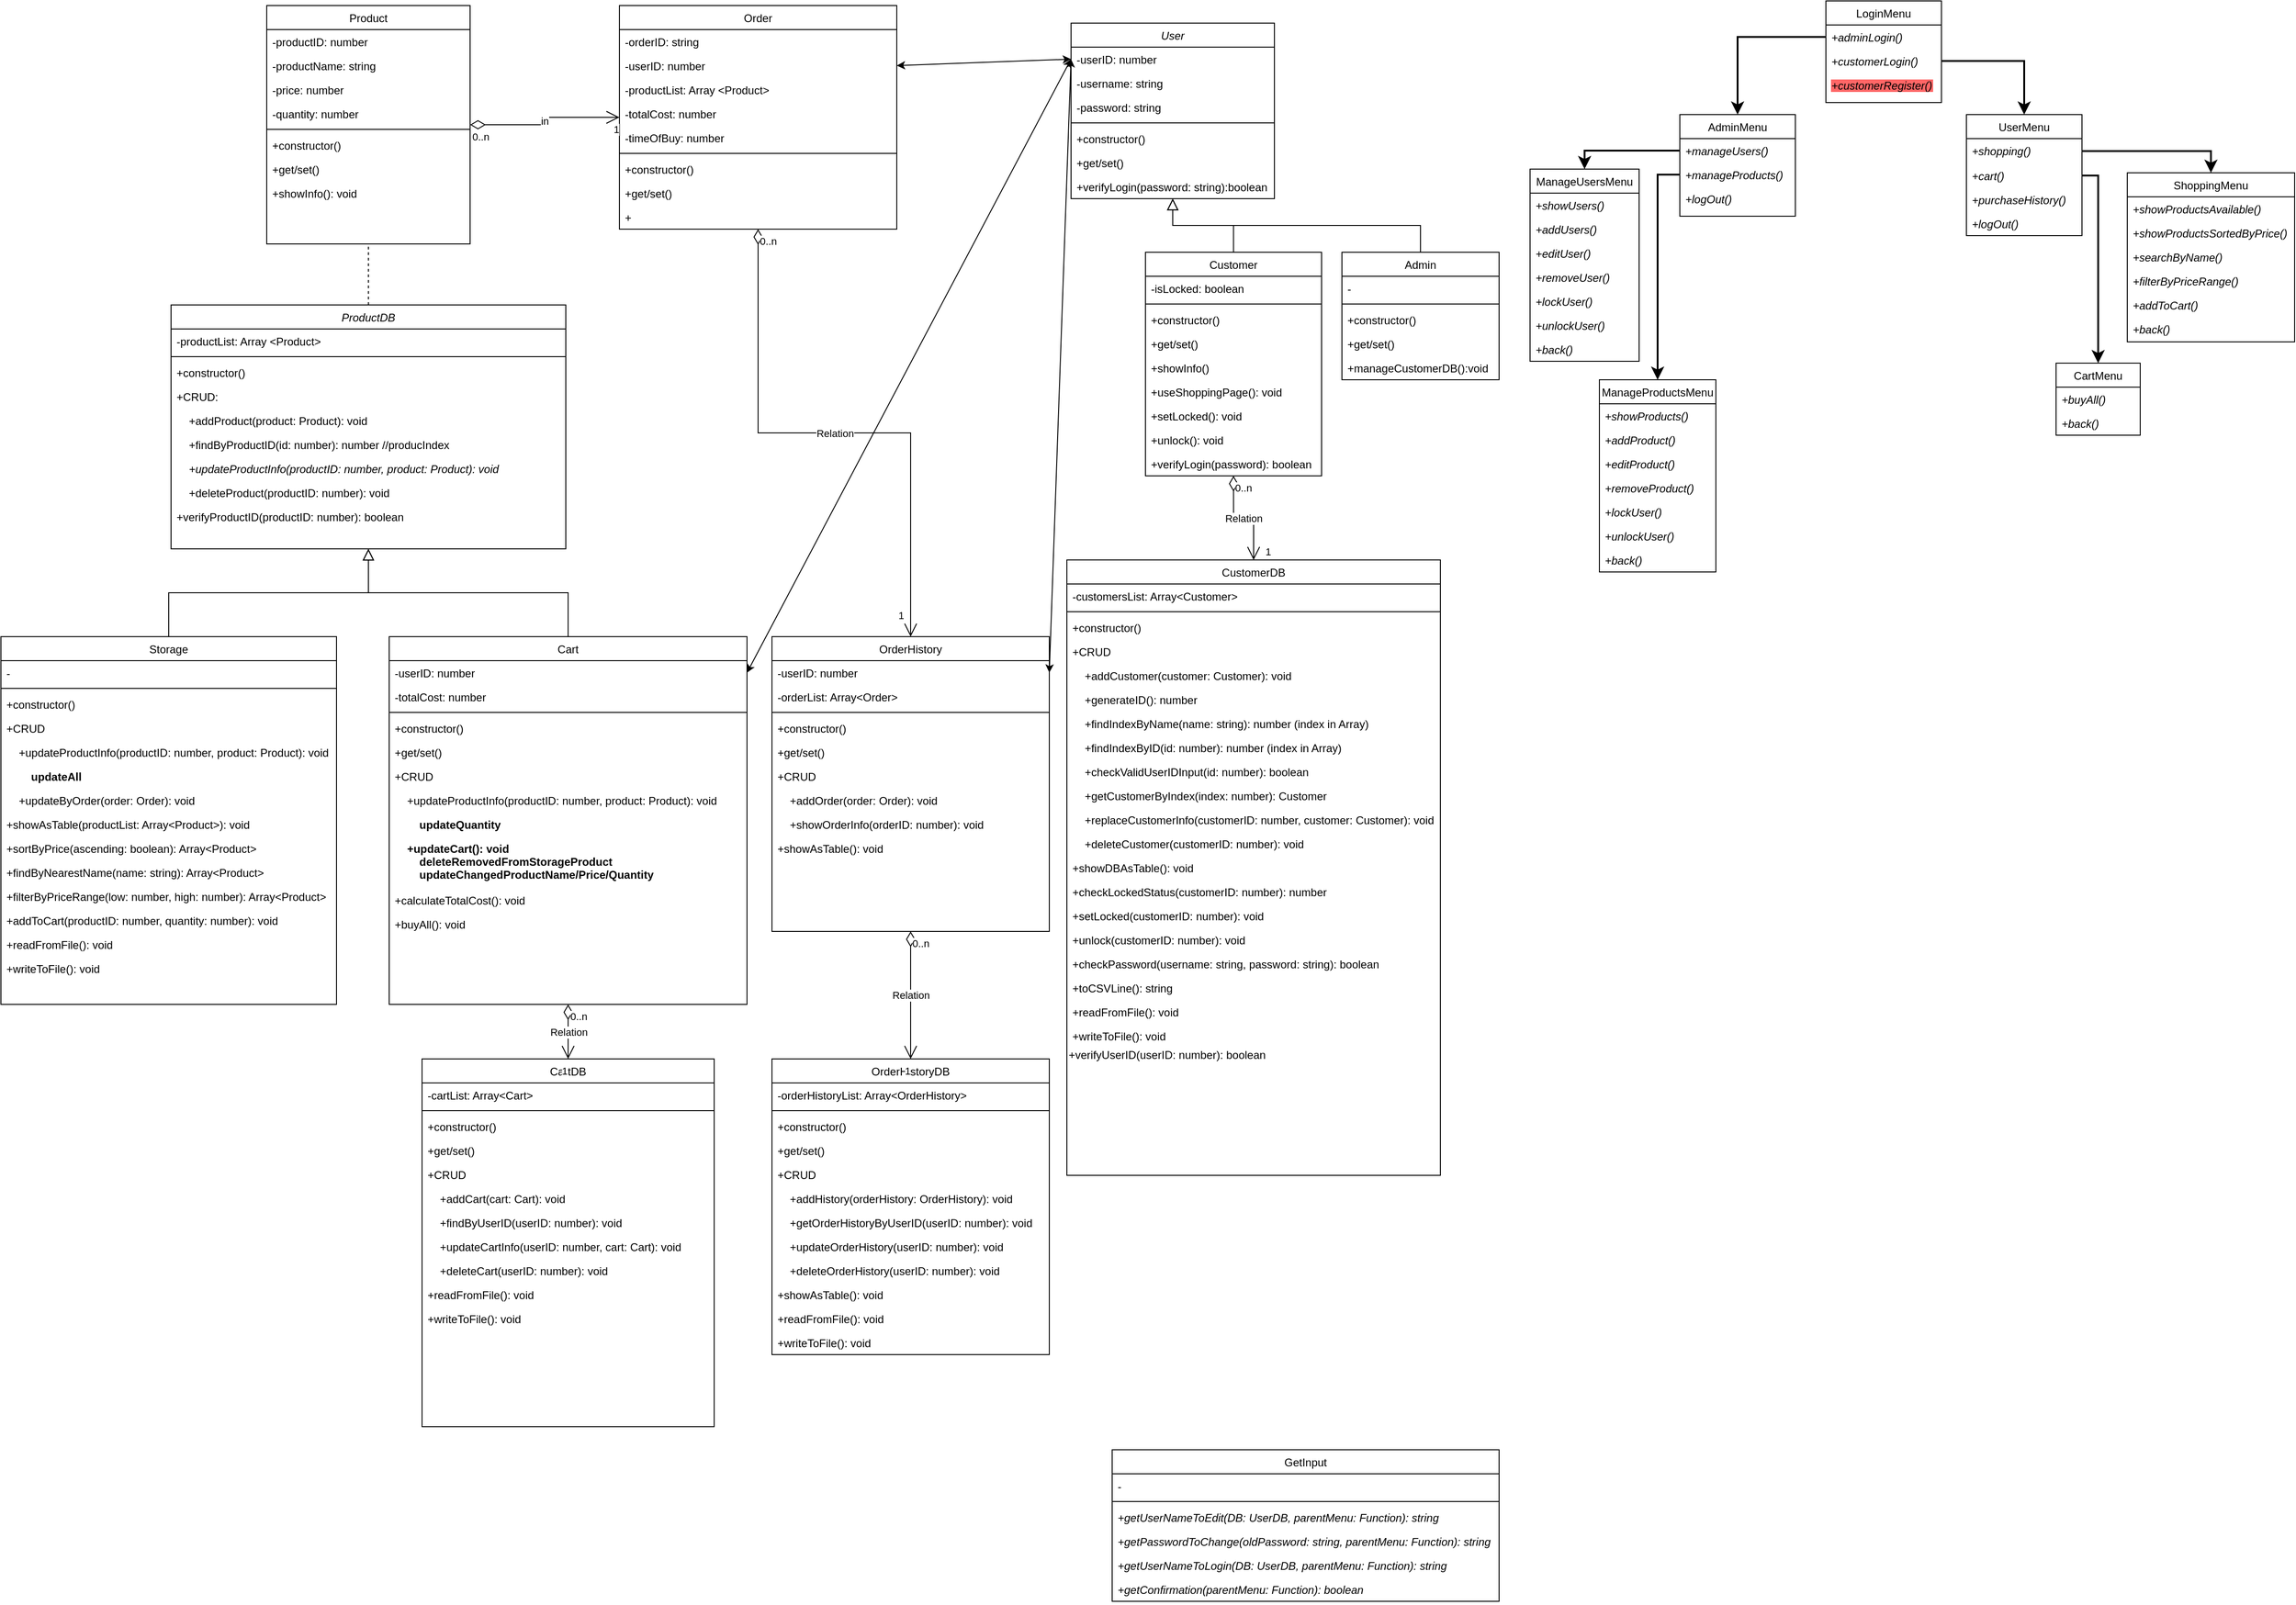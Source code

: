 <mxfile version="20.8.16" type="device"><diagram id="C5RBs43oDa-KdzZeNtuy" name="Page-1"><mxGraphModel dx="2252" dy="945" grid="0" gridSize="10" guides="1" tooltips="1" connect="1" arrows="1" fold="1" page="1" pageScale="1" pageWidth="827" pageHeight="1169" math="0" shadow="0"><root><mxCell id="WIyWlLk6GJQsqaUBKTNV-0"/><mxCell id="WIyWlLk6GJQsqaUBKTNV-1" parent="WIyWlLk6GJQsqaUBKTNV-0"/><mxCell id="zkfFHV4jXpPFQw0GAbJ--0" value="User" style="swimlane;fontStyle=2;align=center;verticalAlign=top;childLayout=stackLayout;horizontal=1;startSize=26;horizontalStack=0;resizeParent=1;resizeLast=0;collapsible=1;marginBottom=0;rounded=0;shadow=0;strokeWidth=1;" parent="WIyWlLk6GJQsqaUBKTNV-1" vertex="1"><mxGeometry x="330.5" y="40" width="220" height="190" as="geometry"><mxRectangle x="230" y="140" width="160" height="26" as="alternateBounds"/></mxGeometry></mxCell><mxCell id="zkfFHV4jXpPFQw0GAbJ--1" value="-userID: number" style="text;align=left;verticalAlign=top;spacingLeft=4;spacingRight=4;overflow=hidden;rotatable=0;points=[[0,0.5],[1,0.5]];portConstraint=eastwest;" parent="zkfFHV4jXpPFQw0GAbJ--0" vertex="1"><mxGeometry y="26" width="220" height="26" as="geometry"/></mxCell><mxCell id="LEdS41fq1tIYDErjTCFg-3" value="-username: string" style="text;align=left;verticalAlign=top;spacingLeft=4;spacingRight=4;overflow=hidden;rotatable=0;points=[[0,0.5],[1,0.5]];portConstraint=eastwest;" parent="zkfFHV4jXpPFQw0GAbJ--0" vertex="1"><mxGeometry y="52" width="220" height="26" as="geometry"/></mxCell><mxCell id="zkfFHV4jXpPFQw0GAbJ--3" value="-password: string" style="text;align=left;verticalAlign=top;spacingLeft=4;spacingRight=4;overflow=hidden;rotatable=0;points=[[0,0.5],[1,0.5]];portConstraint=eastwest;rounded=0;shadow=0;html=0;" parent="zkfFHV4jXpPFQw0GAbJ--0" vertex="1"><mxGeometry y="78" width="220" height="26" as="geometry"/></mxCell><mxCell id="zkfFHV4jXpPFQw0GAbJ--4" value="" style="line;html=1;strokeWidth=1;align=left;verticalAlign=middle;spacingTop=-1;spacingLeft=3;spacingRight=3;rotatable=0;labelPosition=right;points=[];portConstraint=eastwest;" parent="zkfFHV4jXpPFQw0GAbJ--0" vertex="1"><mxGeometry y="104" width="220" height="8" as="geometry"/></mxCell><mxCell id="zkfFHV4jXpPFQw0GAbJ--5" value="+constructor()" style="text;align=left;verticalAlign=top;spacingLeft=4;spacingRight=4;overflow=hidden;rotatable=0;points=[[0,0.5],[1,0.5]];portConstraint=eastwest;" parent="zkfFHV4jXpPFQw0GAbJ--0" vertex="1"><mxGeometry y="112" width="220" height="26" as="geometry"/></mxCell><mxCell id="LEdS41fq1tIYDErjTCFg-1" value="+get/set()" style="text;align=left;verticalAlign=top;spacingLeft=4;spacingRight=4;overflow=hidden;rotatable=0;points=[[0,0.5],[1,0.5]];portConstraint=eastwest;" parent="zkfFHV4jXpPFQw0GAbJ--0" vertex="1"><mxGeometry y="138" width="220" height="26" as="geometry"/></mxCell><mxCell id="LEdS41fq1tIYDErjTCFg-2" value="+verifyLogin(password: string):boolean" style="text;align=left;verticalAlign=top;spacingLeft=4;spacingRight=4;overflow=hidden;rotatable=0;points=[[0,0.5],[1,0.5]];portConstraint=eastwest;" parent="zkfFHV4jXpPFQw0GAbJ--0" vertex="1"><mxGeometry y="164" width="220" height="26" as="geometry"/></mxCell><mxCell id="zkfFHV4jXpPFQw0GAbJ--6" value="Customer" style="swimlane;fontStyle=0;align=center;verticalAlign=top;childLayout=stackLayout;horizontal=1;startSize=26;horizontalStack=0;resizeParent=1;resizeLast=0;collapsible=1;marginBottom=0;rounded=0;shadow=0;strokeWidth=1;" parent="WIyWlLk6GJQsqaUBKTNV-1" vertex="1"><mxGeometry x="411" y="288" width="190.5" height="242" as="geometry"><mxRectangle x="441.5" y="288" width="160" height="26" as="alternateBounds"/></mxGeometry></mxCell><mxCell id="zkfFHV4jXpPFQw0GAbJ--7" value="-isLocked: boolean" style="text;align=left;verticalAlign=top;spacingLeft=4;spacingRight=4;overflow=hidden;rotatable=0;points=[[0,0.5],[1,0.5]];portConstraint=eastwest;" parent="zkfFHV4jXpPFQw0GAbJ--6" vertex="1"><mxGeometry y="26" width="190.5" height="26" as="geometry"/></mxCell><mxCell id="zkfFHV4jXpPFQw0GAbJ--9" value="" style="line;html=1;strokeWidth=1;align=left;verticalAlign=middle;spacingTop=-1;spacingLeft=3;spacingRight=3;rotatable=0;labelPosition=right;points=[];portConstraint=eastwest;" parent="zkfFHV4jXpPFQw0GAbJ--6" vertex="1"><mxGeometry y="52" width="190.5" height="8" as="geometry"/></mxCell><mxCell id="LEdS41fq1tIYDErjTCFg-7" value="+constructor()" style="text;align=left;verticalAlign=top;spacingLeft=4;spacingRight=4;overflow=hidden;rotatable=0;points=[[0,0.5],[1,0.5]];portConstraint=eastwest;" parent="zkfFHV4jXpPFQw0GAbJ--6" vertex="1"><mxGeometry y="60" width="190.5" height="26" as="geometry"/></mxCell><mxCell id="LEdS41fq1tIYDErjTCFg-8" value="+get/set()" style="text;align=left;verticalAlign=top;spacingLeft=4;spacingRight=4;overflow=hidden;rotatable=0;points=[[0,0.5],[1,0.5]];portConstraint=eastwest;" parent="zkfFHV4jXpPFQw0GAbJ--6" vertex="1"><mxGeometry y="86" width="190.5" height="26" as="geometry"/></mxCell><mxCell id="7vM7d2wEi6mo-XLAPHhL-30" value="+showInfo()" style="text;align=left;verticalAlign=top;spacingLeft=4;spacingRight=4;overflow=hidden;rotatable=0;points=[[0,0.5],[1,0.5]];portConstraint=eastwest;" parent="zkfFHV4jXpPFQw0GAbJ--6" vertex="1"><mxGeometry y="112" width="190.5" height="26" as="geometry"/></mxCell><mxCell id="zkfFHV4jXpPFQw0GAbJ--10" value="+useShoppingPage(): void" style="text;align=left;verticalAlign=top;spacingLeft=4;spacingRight=4;overflow=hidden;rotatable=0;points=[[0,0.5],[1,0.5]];portConstraint=eastwest;fontStyle=0" parent="zkfFHV4jXpPFQw0GAbJ--6" vertex="1"><mxGeometry y="138" width="190.5" height="26" as="geometry"/></mxCell><mxCell id="LEdS41fq1tIYDErjTCFg-18" value="+setLocked(): void" style="text;align=left;verticalAlign=top;spacingLeft=4;spacingRight=4;overflow=hidden;rotatable=0;points=[[0,0.5],[1,0.5]];portConstraint=eastwest;fontStyle=0" parent="zkfFHV4jXpPFQw0GAbJ--6" vertex="1"><mxGeometry y="164" width="190.5" height="26" as="geometry"/></mxCell><mxCell id="LEdS41fq1tIYDErjTCFg-19" value="+unlock(): void" style="text;align=left;verticalAlign=top;spacingLeft=4;spacingRight=4;overflow=hidden;rotatable=0;points=[[0,0.5],[1,0.5]];portConstraint=eastwest;fontStyle=0" parent="zkfFHV4jXpPFQw0GAbJ--6" vertex="1"><mxGeometry y="190" width="190.5" height="26" as="geometry"/></mxCell><mxCell id="tPbMjOV6tl3u_0ciVMxa-1" value="+verifyLogin(password): boolean" style="text;align=left;verticalAlign=top;spacingLeft=4;spacingRight=4;overflow=hidden;rotatable=0;points=[[0,0.5],[1,0.5]];portConstraint=eastwest;fontStyle=0" parent="zkfFHV4jXpPFQw0GAbJ--6" vertex="1"><mxGeometry y="216" width="190.5" height="26" as="geometry"/></mxCell><mxCell id="zkfFHV4jXpPFQw0GAbJ--12" value="" style="endArrow=block;endSize=10;endFill=0;shadow=0;strokeWidth=1;rounded=0;edgeStyle=elbowEdgeStyle;elbow=vertical;" parent="WIyWlLk6GJQsqaUBKTNV-1" source="zkfFHV4jXpPFQw0GAbJ--6" target="zkfFHV4jXpPFQw0GAbJ--0" edge="1"><mxGeometry width="160" relative="1" as="geometry"><mxPoint x="300.5" y="125" as="sourcePoint"/><mxPoint x="300.5" y="125" as="targetPoint"/></mxGeometry></mxCell><mxCell id="zkfFHV4jXpPFQw0GAbJ--13" value="Admin" style="swimlane;fontStyle=0;align=center;verticalAlign=top;childLayout=stackLayout;horizontal=1;startSize=26;horizontalStack=0;resizeParent=1;resizeLast=0;collapsible=1;marginBottom=0;rounded=0;shadow=0;strokeWidth=1;" parent="WIyWlLk6GJQsqaUBKTNV-1" vertex="1"><mxGeometry x="623.5" y="288" width="170" height="138" as="geometry"><mxRectangle x="340" y="380" width="170" height="26" as="alternateBounds"/></mxGeometry></mxCell><mxCell id="zkfFHV4jXpPFQw0GAbJ--14" value="-" style="text;align=left;verticalAlign=top;spacingLeft=4;spacingRight=4;overflow=hidden;rotatable=0;points=[[0,0.5],[1,0.5]];portConstraint=eastwest;" parent="zkfFHV4jXpPFQw0GAbJ--13" vertex="1"><mxGeometry y="26" width="170" height="26" as="geometry"/></mxCell><mxCell id="zkfFHV4jXpPFQw0GAbJ--15" value="" style="line;html=1;strokeWidth=1;align=left;verticalAlign=middle;spacingTop=-1;spacingLeft=3;spacingRight=3;rotatable=0;labelPosition=right;points=[];portConstraint=eastwest;" parent="zkfFHV4jXpPFQw0GAbJ--13" vertex="1"><mxGeometry y="52" width="170" height="8" as="geometry"/></mxCell><mxCell id="LEdS41fq1tIYDErjTCFg-4" value="+constructor()" style="text;align=left;verticalAlign=top;spacingLeft=4;spacingRight=4;overflow=hidden;rotatable=0;points=[[0,0.5],[1,0.5]];portConstraint=eastwest;" parent="zkfFHV4jXpPFQw0GAbJ--13" vertex="1"><mxGeometry y="60" width="170" height="26" as="geometry"/></mxCell><mxCell id="LEdS41fq1tIYDErjTCFg-5" value="+get/set()" style="text;align=left;verticalAlign=top;spacingLeft=4;spacingRight=4;overflow=hidden;rotatable=0;points=[[0,0.5],[1,0.5]];portConstraint=eastwest;" parent="zkfFHV4jXpPFQw0GAbJ--13" vertex="1"><mxGeometry y="86" width="170" height="26" as="geometry"/></mxCell><mxCell id="LEdS41fq1tIYDErjTCFg-6" value="+manageCustomerDB():void" style="text;align=left;verticalAlign=top;spacingLeft=4;spacingRight=4;overflow=hidden;rotatable=0;points=[[0,0.5],[1,0.5]];portConstraint=eastwest;" parent="zkfFHV4jXpPFQw0GAbJ--13" vertex="1"><mxGeometry y="112" width="170" height="26" as="geometry"/></mxCell><mxCell id="zkfFHV4jXpPFQw0GAbJ--16" value="" style="endArrow=block;endSize=10;endFill=0;shadow=0;strokeWidth=1;rounded=0;edgeStyle=elbowEdgeStyle;elbow=vertical;" parent="WIyWlLk6GJQsqaUBKTNV-1" source="zkfFHV4jXpPFQw0GAbJ--13" target="zkfFHV4jXpPFQw0GAbJ--0" edge="1"><mxGeometry width="160" relative="1" as="geometry"><mxPoint x="310.5" y="295" as="sourcePoint"/><mxPoint x="410.5" y="193" as="targetPoint"/></mxGeometry></mxCell><mxCell id="LEdS41fq1tIYDErjTCFg-10" value="CustomerDB" style="swimlane;fontStyle=0;align=center;verticalAlign=top;childLayout=stackLayout;horizontal=1;startSize=26;horizontalStack=0;resizeParent=1;resizeLast=0;collapsible=1;marginBottom=0;rounded=0;shadow=0;strokeWidth=1;" parent="WIyWlLk6GJQsqaUBKTNV-1" vertex="1"><mxGeometry x="326" y="621" width="404" height="666" as="geometry"><mxRectangle x="326" y="573" width="160" height="26" as="alternateBounds"/></mxGeometry></mxCell><mxCell id="LEdS41fq1tIYDErjTCFg-11" value="-customersList: Array&lt;Customer&gt;" style="text;align=left;verticalAlign=top;spacingLeft=4;spacingRight=4;overflow=hidden;rotatable=0;points=[[0,0.5],[1,0.5]];portConstraint=eastwest;" parent="LEdS41fq1tIYDErjTCFg-10" vertex="1"><mxGeometry y="26" width="404" height="26" as="geometry"/></mxCell><mxCell id="LEdS41fq1tIYDErjTCFg-12" value="" style="line;html=1;strokeWidth=1;align=left;verticalAlign=middle;spacingTop=-1;spacingLeft=3;spacingRight=3;rotatable=0;labelPosition=right;points=[];portConstraint=eastwest;" parent="LEdS41fq1tIYDErjTCFg-10" vertex="1"><mxGeometry y="52" width="404" height="8" as="geometry"/></mxCell><mxCell id="LEdS41fq1tIYDErjTCFg-13" value="+constructor()" style="text;align=left;verticalAlign=top;spacingLeft=4;spacingRight=4;overflow=hidden;rotatable=0;points=[[0,0.5],[1,0.5]];portConstraint=eastwest;" parent="LEdS41fq1tIYDErjTCFg-10" vertex="1"><mxGeometry y="60" width="404" height="26" as="geometry"/></mxCell><mxCell id="LEdS41fq1tIYDErjTCFg-15" value="+CRUD" style="text;align=left;verticalAlign=top;spacingLeft=4;spacingRight=4;overflow=hidden;rotatable=0;points=[[0,0.5],[1,0.5]];portConstraint=eastwest;fontStyle=0" parent="LEdS41fq1tIYDErjTCFg-10" vertex="1"><mxGeometry y="86" width="404" height="26" as="geometry"/></mxCell><mxCell id="7vM7d2wEi6mo-XLAPHhL-26" value="    +addCustomer(customer: Customer): void" style="text;align=left;verticalAlign=top;spacingLeft=4;spacingRight=4;overflow=hidden;rotatable=0;points=[[0,0.5],[1,0.5]];portConstraint=eastwest;fontStyle=0" parent="LEdS41fq1tIYDErjTCFg-10" vertex="1"><mxGeometry y="112" width="404" height="26" as="geometry"/></mxCell><mxCell id="tPbMjOV6tl3u_0ciVMxa-6" value="    +generateID(): number" style="text;align=left;verticalAlign=top;spacingLeft=4;spacingRight=4;overflow=hidden;rotatable=0;points=[[0,0.5],[1,0.5]];portConstraint=eastwest;fontStyle=0" parent="LEdS41fq1tIYDErjTCFg-10" vertex="1"><mxGeometry y="138" width="404" height="26" as="geometry"/></mxCell><mxCell id="7vM7d2wEi6mo-XLAPHhL-27" value="    +findIndexByName(name: string): number (index in Array)" style="text;align=left;verticalAlign=top;spacingLeft=4;spacingRight=4;overflow=hidden;rotatable=0;points=[[0,0.5],[1,0.5]];portConstraint=eastwest;fontStyle=0" parent="LEdS41fq1tIYDErjTCFg-10" vertex="1"><mxGeometry y="164" width="404" height="26" as="geometry"/></mxCell><mxCell id="tPbMjOV6tl3u_0ciVMxa-2" value="    +findIndexByID(id: number): number (index in Array)" style="text;align=left;verticalAlign=top;spacingLeft=4;spacingRight=4;overflow=hidden;rotatable=0;points=[[0,0.5],[1,0.5]];portConstraint=eastwest;fontStyle=0" parent="LEdS41fq1tIYDErjTCFg-10" vertex="1"><mxGeometry y="190" width="404" height="26" as="geometry"/></mxCell><mxCell id="tPbMjOV6tl3u_0ciVMxa-11" value="    +checkValidUserIDInput(id: number): boolean" style="text;align=left;verticalAlign=top;spacingLeft=4;spacingRight=4;overflow=hidden;rotatable=0;points=[[0,0.5],[1,0.5]];portConstraint=eastwest;fontStyle=0" parent="LEdS41fq1tIYDErjTCFg-10" vertex="1"><mxGeometry y="216" width="404" height="26" as="geometry"/></mxCell><mxCell id="tPbMjOV6tl3u_0ciVMxa-4" value="    +getCustomerByIndex(index: number): Customer" style="text;align=left;verticalAlign=top;spacingLeft=4;spacingRight=4;overflow=hidden;rotatable=0;points=[[0,0.5],[1,0.5]];portConstraint=eastwest;fontStyle=0" parent="LEdS41fq1tIYDErjTCFg-10" vertex="1"><mxGeometry y="242" width="404" height="26" as="geometry"/></mxCell><mxCell id="7vM7d2wEi6mo-XLAPHhL-28" value="    +replaceCustomerInfo(customerID: number, customer: Customer): void" style="text;align=left;verticalAlign=top;spacingLeft=4;spacingRight=4;overflow=hidden;rotatable=0;points=[[0,0.5],[1,0.5]];portConstraint=eastwest;fontStyle=0" parent="LEdS41fq1tIYDErjTCFg-10" vertex="1"><mxGeometry y="268" width="404" height="26" as="geometry"/></mxCell><mxCell id="7vM7d2wEi6mo-XLAPHhL-29" value="    +deleteCustomer(customerID: number): void" style="text;align=left;verticalAlign=top;spacingLeft=4;spacingRight=4;overflow=hidden;rotatable=0;points=[[0,0.5],[1,0.5]];portConstraint=eastwest;fontStyle=0" parent="LEdS41fq1tIYDErjTCFg-10" vertex="1"><mxGeometry y="294" width="404" height="26" as="geometry"/></mxCell><mxCell id="tPbMjOV6tl3u_0ciVMxa-9" value="+showDBAsTable(): void" style="text;align=left;verticalAlign=top;spacingLeft=4;spacingRight=4;overflow=hidden;rotatable=0;points=[[0,0.5],[1,0.5]];portConstraint=eastwest;fontStyle=0" parent="LEdS41fq1tIYDErjTCFg-10" vertex="1"><mxGeometry y="320" width="404" height="26" as="geometry"/></mxCell><mxCell id="tPbMjOV6tl3u_0ciVMxa-10" value="+checkLockedStatus(customerID: number): number" style="text;align=left;verticalAlign=top;spacingLeft=4;spacingRight=4;overflow=hidden;rotatable=0;points=[[0,0.5],[1,0.5]];portConstraint=eastwest;fontStyle=0" parent="LEdS41fq1tIYDErjTCFg-10" vertex="1"><mxGeometry y="346" width="404" height="26" as="geometry"/></mxCell><mxCell id="LEdS41fq1tIYDErjTCFg-20" value="+setLocked(customerID: number): void" style="text;align=left;verticalAlign=top;spacingLeft=4;spacingRight=4;overflow=hidden;rotatable=0;points=[[0,0.5],[1,0.5]];portConstraint=eastwest;fontStyle=0" parent="LEdS41fq1tIYDErjTCFg-10" vertex="1"><mxGeometry y="372" width="404" height="26" as="geometry"/></mxCell><mxCell id="LEdS41fq1tIYDErjTCFg-17" value="+unlock(customerID: number): void" style="text;align=left;verticalAlign=top;spacingLeft=4;spacingRight=4;overflow=hidden;rotatable=0;points=[[0,0.5],[1,0.5]];portConstraint=eastwest;fontStyle=0" parent="LEdS41fq1tIYDErjTCFg-10" vertex="1"><mxGeometry y="398" width="404" height="26" as="geometry"/></mxCell><mxCell id="tPbMjOV6tl3u_0ciVMxa-7" value="+checkPassword(username: string, password: string): boolean" style="text;align=left;verticalAlign=top;spacingLeft=4;spacingRight=4;overflow=hidden;rotatable=0;points=[[0,0.5],[1,0.5]];portConstraint=eastwest;fontStyle=0" parent="LEdS41fq1tIYDErjTCFg-10" vertex="1"><mxGeometry y="424" width="404" height="26" as="geometry"/></mxCell><mxCell id="tPbMjOV6tl3u_0ciVMxa-8" value="+toCSVLine(): string" style="text;align=left;verticalAlign=top;spacingLeft=4;spacingRight=4;overflow=hidden;rotatable=0;points=[[0,0.5],[1,0.5]];portConstraint=eastwest;fontStyle=0" parent="LEdS41fq1tIYDErjTCFg-10" vertex="1"><mxGeometry y="450" width="404" height="26" as="geometry"/></mxCell><mxCell id="7vM7d2wEi6mo-XLAPHhL-21" value="+readFromFile(): void" style="text;align=left;verticalAlign=top;spacingLeft=4;spacingRight=4;overflow=hidden;rotatable=0;points=[[0,0.5],[1,0.5]];portConstraint=eastwest;fontStyle=0" parent="LEdS41fq1tIYDErjTCFg-10" vertex="1"><mxGeometry y="476" width="404" height="26" as="geometry"/></mxCell><mxCell id="7vM7d2wEi6mo-XLAPHhL-22" value="+writeToFile(): void" style="text;align=left;verticalAlign=top;spacingLeft=4;spacingRight=4;overflow=hidden;rotatable=0;points=[[0,0.5],[1,0.5]];portConstraint=eastwest;fontStyle=0" parent="LEdS41fq1tIYDErjTCFg-10" vertex="1"><mxGeometry y="502" width="404" height="26" as="geometry"/></mxCell><mxCell id="LEdS41fq1tIYDErjTCFg-21" value="Product" style="swimlane;fontStyle=0;align=center;verticalAlign=top;childLayout=stackLayout;horizontal=1;startSize=26;horizontalStack=0;resizeParent=1;resizeLast=0;collapsible=1;marginBottom=0;rounded=0;shadow=0;strokeWidth=1;" parent="WIyWlLk6GJQsqaUBKTNV-1" vertex="1"><mxGeometry x="-539.5" y="21" width="220" height="258" as="geometry"><mxRectangle x="-539.5" y="21" width="160" height="26" as="alternateBounds"/></mxGeometry></mxCell><mxCell id="LEdS41fq1tIYDErjTCFg-22" value="-productID: number" style="text;align=left;verticalAlign=top;spacingLeft=4;spacingRight=4;overflow=hidden;rotatable=0;points=[[0,0.5],[1,0.5]];portConstraint=eastwest;" parent="LEdS41fq1tIYDErjTCFg-21" vertex="1"><mxGeometry y="26" width="220" height="26" as="geometry"/></mxCell><mxCell id="LEdS41fq1tIYDErjTCFg-23" value="-productName: string" style="text;align=left;verticalAlign=top;spacingLeft=4;spacingRight=4;overflow=hidden;rotatable=0;points=[[0,0.5],[1,0.5]];portConstraint=eastwest;" parent="LEdS41fq1tIYDErjTCFg-21" vertex="1"><mxGeometry y="52" width="220" height="26" as="geometry"/></mxCell><mxCell id="LEdS41fq1tIYDErjTCFg-29" value="-price: number" style="text;align=left;verticalAlign=top;spacingLeft=4;spacingRight=4;overflow=hidden;rotatable=0;points=[[0,0.5],[1,0.5]];portConstraint=eastwest;rounded=0;shadow=0;html=0;" parent="LEdS41fq1tIYDErjTCFg-21" vertex="1"><mxGeometry y="78" width="220" height="26" as="geometry"/></mxCell><mxCell id="LEdS41fq1tIYDErjTCFg-24" value="-quantity: number" style="text;align=left;verticalAlign=top;spacingLeft=4;spacingRight=4;overflow=hidden;rotatable=0;points=[[0,0.5],[1,0.5]];portConstraint=eastwest;rounded=0;shadow=0;html=0;fontStyle=0" parent="LEdS41fq1tIYDErjTCFg-21" vertex="1"><mxGeometry y="104" width="220" height="26" as="geometry"/></mxCell><mxCell id="LEdS41fq1tIYDErjTCFg-25" value="" style="line;html=1;strokeWidth=1;align=left;verticalAlign=middle;spacingTop=-1;spacingLeft=3;spacingRight=3;rotatable=0;labelPosition=right;points=[];portConstraint=eastwest;" parent="LEdS41fq1tIYDErjTCFg-21" vertex="1"><mxGeometry y="130" width="220" height="8" as="geometry"/></mxCell><mxCell id="LEdS41fq1tIYDErjTCFg-26" value="+constructor()" style="text;align=left;verticalAlign=top;spacingLeft=4;spacingRight=4;overflow=hidden;rotatable=0;points=[[0,0.5],[1,0.5]];portConstraint=eastwest;" parent="LEdS41fq1tIYDErjTCFg-21" vertex="1"><mxGeometry y="138" width="220" height="26" as="geometry"/></mxCell><mxCell id="LEdS41fq1tIYDErjTCFg-27" value="+get/set()" style="text;align=left;verticalAlign=top;spacingLeft=4;spacingRight=4;overflow=hidden;rotatable=0;points=[[0,0.5],[1,0.5]];portConstraint=eastwest;" parent="LEdS41fq1tIYDErjTCFg-21" vertex="1"><mxGeometry y="164" width="220" height="26" as="geometry"/></mxCell><mxCell id="LEdS41fq1tIYDErjTCFg-28" value="+showInfo(): void" style="text;align=left;verticalAlign=top;spacingLeft=4;spacingRight=4;overflow=hidden;rotatable=0;points=[[0,0.5],[1,0.5]];portConstraint=eastwest;" parent="LEdS41fq1tIYDErjTCFg-21" vertex="1"><mxGeometry y="190" width="220" height="26" as="geometry"/></mxCell><mxCell id="LEdS41fq1tIYDErjTCFg-30" value="ProductDB" style="swimlane;fontStyle=2;align=center;verticalAlign=top;childLayout=stackLayout;horizontal=1;startSize=26;horizontalStack=0;resizeParent=1;resizeLast=0;collapsible=1;marginBottom=0;rounded=0;shadow=0;strokeWidth=1;" parent="WIyWlLk6GJQsqaUBKTNV-1" vertex="1"><mxGeometry x="-643" y="345" width="427" height="264" as="geometry"><mxRectangle x="230" y="140" width="160" height="26" as="alternateBounds"/></mxGeometry></mxCell><mxCell id="LEdS41fq1tIYDErjTCFg-31" value="-productList: Array &lt;Product&gt;" style="text;align=left;verticalAlign=top;spacingLeft=4;spacingRight=4;overflow=hidden;rotatable=0;points=[[0,0.5],[1,0.5]];portConstraint=eastwest;" parent="LEdS41fq1tIYDErjTCFg-30" vertex="1"><mxGeometry y="26" width="427" height="26" as="geometry"/></mxCell><mxCell id="LEdS41fq1tIYDErjTCFg-35" value="" style="line;html=1;strokeWidth=1;align=left;verticalAlign=middle;spacingTop=-1;spacingLeft=3;spacingRight=3;rotatable=0;labelPosition=right;points=[];portConstraint=eastwest;" parent="LEdS41fq1tIYDErjTCFg-30" vertex="1"><mxGeometry y="52" width="427" height="8" as="geometry"/></mxCell><mxCell id="LEdS41fq1tIYDErjTCFg-36" value="+constructor()" style="text;align=left;verticalAlign=top;spacingLeft=4;spacingRight=4;overflow=hidden;rotatable=0;points=[[0,0.5],[1,0.5]];portConstraint=eastwest;" parent="LEdS41fq1tIYDErjTCFg-30" vertex="1"><mxGeometry y="60" width="427" height="26" as="geometry"/></mxCell><mxCell id="LEdS41fq1tIYDErjTCFg-38" value="+CRUD:" style="text;align=left;verticalAlign=top;spacingLeft=4;spacingRight=4;overflow=hidden;rotatable=0;points=[[0,0.5],[1,0.5]];portConstraint=eastwest;fontStyle=0" parent="LEdS41fq1tIYDErjTCFg-30" vertex="1"><mxGeometry y="86" width="427" height="26" as="geometry"/></mxCell><mxCell id="LEdS41fq1tIYDErjTCFg-54" value="    +addProduct(product: Product): void" style="text;align=left;verticalAlign=top;spacingLeft=4;spacingRight=4;overflow=hidden;rotatable=0;points=[[0,0.5],[1,0.5]];portConstraint=eastwest;fontStyle=0" parent="LEdS41fq1tIYDErjTCFg-30" vertex="1"><mxGeometry y="112" width="427" height="26" as="geometry"/></mxCell><mxCell id="LEdS41fq1tIYDErjTCFg-55" value="    +findByProductID(id: number): number //producIndex" style="text;align=left;verticalAlign=top;spacingLeft=4;spacingRight=4;overflow=hidden;rotatable=0;points=[[0,0.5],[1,0.5]];portConstraint=eastwest;fontStyle=0" parent="LEdS41fq1tIYDErjTCFg-30" vertex="1"><mxGeometry y="138" width="427" height="26" as="geometry"/></mxCell><mxCell id="LEdS41fq1tIYDErjTCFg-56" value="    +updateProductInfo(productID: number, product: Product): void" style="text;align=left;verticalAlign=top;spacingLeft=4;spacingRight=4;overflow=hidden;rotatable=0;points=[[0,0.5],[1,0.5]];portConstraint=eastwest;fontStyle=2" parent="LEdS41fq1tIYDErjTCFg-30" vertex="1"><mxGeometry y="164" width="427" height="26" as="geometry"/></mxCell><mxCell id="LEdS41fq1tIYDErjTCFg-57" value="    +deleteProduct(productID: number): void" style="text;align=left;verticalAlign=top;spacingLeft=4;spacingRight=4;overflow=hidden;rotatable=0;points=[[0,0.5],[1,0.5]];portConstraint=eastwest;fontStyle=0" parent="LEdS41fq1tIYDErjTCFg-30" vertex="1"><mxGeometry y="190" width="427" height="26" as="geometry"/></mxCell><mxCell id="LEdS41fq1tIYDErjTCFg-39" value="+verifyProductID(productID: number): boolean" style="text;align=left;verticalAlign=top;spacingLeft=4;spacingRight=4;overflow=hidden;rotatable=0;points=[[0,0.5],[1,0.5]];portConstraint=eastwest;fontStyle=0" parent="LEdS41fq1tIYDErjTCFg-30" vertex="1"><mxGeometry y="216" width="427" height="26" as="geometry"/></mxCell><mxCell id="LEdS41fq1tIYDErjTCFg-42" value="Order" style="swimlane;fontStyle=0;align=center;verticalAlign=top;childLayout=stackLayout;horizontal=1;startSize=26;horizontalStack=0;resizeParent=1;resizeLast=0;collapsible=1;marginBottom=0;rounded=0;shadow=0;strokeWidth=1;" parent="WIyWlLk6GJQsqaUBKTNV-1" vertex="1"><mxGeometry x="-158" y="21" width="300" height="242" as="geometry"><mxRectangle x="-158" y="21" width="160" height="26" as="alternateBounds"/></mxGeometry></mxCell><mxCell id="LEdS41fq1tIYDErjTCFg-43" value="-orderID: string" style="text;align=left;verticalAlign=top;spacingLeft=4;spacingRight=4;overflow=hidden;rotatable=0;points=[[0,0.5],[1,0.5]];portConstraint=eastwest;" parent="LEdS41fq1tIYDErjTCFg-42" vertex="1"><mxGeometry y="26" width="300" height="26" as="geometry"/></mxCell><mxCell id="7vM7d2wEi6mo-XLAPHhL-37" value="-userID: number" style="text;align=left;verticalAlign=top;spacingLeft=4;spacingRight=4;overflow=hidden;rotatable=0;points=[[0,0.5],[1,0.5]];portConstraint=eastwest;" parent="LEdS41fq1tIYDErjTCFg-42" vertex="1"><mxGeometry y="52" width="300" height="26" as="geometry"/></mxCell><mxCell id="LEdS41fq1tIYDErjTCFg-138" value="-productList: Array &lt;Product&gt;" style="text;align=left;verticalAlign=top;spacingLeft=4;spacingRight=4;overflow=hidden;rotatable=0;points=[[0,0.5],[1,0.5]];portConstraint=eastwest;" parent="LEdS41fq1tIYDErjTCFg-42" vertex="1"><mxGeometry y="78" width="300" height="26" as="geometry"/></mxCell><mxCell id="LEdS41fq1tIYDErjTCFg-140" value="-totalCost: number" style="text;align=left;verticalAlign=top;spacingLeft=4;spacingRight=4;overflow=hidden;rotatable=0;points=[[0,0.5],[1,0.5]];portConstraint=eastwest;" parent="LEdS41fq1tIYDErjTCFg-42" vertex="1"><mxGeometry y="104" width="300" height="26" as="geometry"/></mxCell><mxCell id="LEdS41fq1tIYDErjTCFg-137" value="-timeOfBuy: number" style="text;align=left;verticalAlign=top;spacingLeft=4;spacingRight=4;overflow=hidden;rotatable=0;points=[[0,0.5],[1,0.5]];portConstraint=eastwest;" parent="LEdS41fq1tIYDErjTCFg-42" vertex="1"><mxGeometry y="130" width="300" height="26" as="geometry"/></mxCell><mxCell id="LEdS41fq1tIYDErjTCFg-44" value="" style="line;html=1;strokeWidth=1;align=left;verticalAlign=middle;spacingTop=-1;spacingLeft=3;spacingRight=3;rotatable=0;labelPosition=right;points=[];portConstraint=eastwest;" parent="LEdS41fq1tIYDErjTCFg-42" vertex="1"><mxGeometry y="156" width="300" height="8" as="geometry"/></mxCell><mxCell id="LEdS41fq1tIYDErjTCFg-45" value="+constructor()" style="text;align=left;verticalAlign=top;spacingLeft=4;spacingRight=4;overflow=hidden;rotatable=0;points=[[0,0.5],[1,0.5]];portConstraint=eastwest;" parent="LEdS41fq1tIYDErjTCFg-42" vertex="1"><mxGeometry y="164" width="300" height="26" as="geometry"/></mxCell><mxCell id="LEdS41fq1tIYDErjTCFg-46" value="+get/set()" style="text;align=left;verticalAlign=top;spacingLeft=4;spacingRight=4;overflow=hidden;rotatable=0;points=[[0,0.5],[1,0.5]];portConstraint=eastwest;" parent="LEdS41fq1tIYDErjTCFg-42" vertex="1"><mxGeometry y="190" width="300" height="26" as="geometry"/></mxCell><mxCell id="LEdS41fq1tIYDErjTCFg-47" value="+" style="text;align=left;verticalAlign=top;spacingLeft=4;spacingRight=4;overflow=hidden;rotatable=0;points=[[0,0.5],[1,0.5]];portConstraint=eastwest;fontStyle=0" parent="LEdS41fq1tIYDErjTCFg-42" vertex="1"><mxGeometry y="216" width="300" height="26" as="geometry"/></mxCell><mxCell id="LEdS41fq1tIYDErjTCFg-48" value="Cart" style="swimlane;fontStyle=0;align=center;verticalAlign=top;childLayout=stackLayout;horizontal=1;startSize=26;horizontalStack=0;resizeParent=1;resizeLast=0;collapsible=1;marginBottom=0;rounded=0;shadow=0;strokeWidth=1;" parent="WIyWlLk6GJQsqaUBKTNV-1" vertex="1"><mxGeometry x="-407" y="704" width="387" height="398" as="geometry"><mxRectangle x="-407" y="704" width="160" height="26" as="alternateBounds"/></mxGeometry></mxCell><mxCell id="LEdS41fq1tIYDErjTCFg-49" value="-userID: number" style="text;align=left;verticalAlign=top;spacingLeft=4;spacingRight=4;overflow=hidden;rotatable=0;points=[[0,0.5],[1,0.5]];portConstraint=eastwest;" parent="LEdS41fq1tIYDErjTCFg-48" vertex="1"><mxGeometry y="26" width="387" height="26" as="geometry"/></mxCell><mxCell id="LEdS41fq1tIYDErjTCFg-62" value="-totalCost: number" style="text;align=left;verticalAlign=top;spacingLeft=4;spacingRight=4;overflow=hidden;rotatable=0;points=[[0,0.5],[1,0.5]];portConstraint=eastwest;" parent="LEdS41fq1tIYDErjTCFg-48" vertex="1"><mxGeometry y="52" width="387" height="26" as="geometry"/></mxCell><mxCell id="LEdS41fq1tIYDErjTCFg-50" value="" style="line;html=1;strokeWidth=1;align=left;verticalAlign=middle;spacingTop=-1;spacingLeft=3;spacingRight=3;rotatable=0;labelPosition=right;points=[];portConstraint=eastwest;" parent="LEdS41fq1tIYDErjTCFg-48" vertex="1"><mxGeometry y="78" width="387" height="8" as="geometry"/></mxCell><mxCell id="LEdS41fq1tIYDErjTCFg-51" value="+constructor()" style="text;align=left;verticalAlign=top;spacingLeft=4;spacingRight=4;overflow=hidden;rotatable=0;points=[[0,0.5],[1,0.5]];portConstraint=eastwest;" parent="LEdS41fq1tIYDErjTCFg-48" vertex="1"><mxGeometry y="86" width="387" height="26" as="geometry"/></mxCell><mxCell id="LEdS41fq1tIYDErjTCFg-70" value="+get/set()" style="text;align=left;verticalAlign=top;spacingLeft=4;spacingRight=4;overflow=hidden;rotatable=0;points=[[0,0.5],[1,0.5]];portConstraint=eastwest;" parent="LEdS41fq1tIYDErjTCFg-48" vertex="1"><mxGeometry y="112" width="387" height="26" as="geometry"/></mxCell><mxCell id="LEdS41fq1tIYDErjTCFg-52" value="+CRUD" style="text;align=left;verticalAlign=top;spacingLeft=4;spacingRight=4;overflow=hidden;rotatable=0;points=[[0,0.5],[1,0.5]];portConstraint=eastwest;" parent="LEdS41fq1tIYDErjTCFg-48" vertex="1"><mxGeometry y="138" width="387" height="26" as="geometry"/></mxCell><mxCell id="LEdS41fq1tIYDErjTCFg-134" value="    +updateProductInfo(productID: number, product: Product): void" style="text;align=left;verticalAlign=top;spacingLeft=4;spacingRight=4;overflow=hidden;rotatable=0;points=[[0,0.5],[1,0.5]];portConstraint=eastwest;fontStyle=0" parent="LEdS41fq1tIYDErjTCFg-48" vertex="1"><mxGeometry y="164" width="387" height="26" as="geometry"/></mxCell><mxCell id="LEdS41fq1tIYDErjTCFg-65" value="        updateQuantity" style="text;align=left;verticalAlign=top;spacingLeft=4;spacingRight=4;overflow=hidden;rotatable=0;points=[[0,0.5],[1,0.5]];portConstraint=eastwest;fontStyle=1" parent="LEdS41fq1tIYDErjTCFg-48" vertex="1"><mxGeometry y="190" width="387" height="26" as="geometry"/></mxCell><mxCell id="LEdS41fq1tIYDErjTCFg-157" value="    +updateCart(): void&#10;        deleteRemovedFromStorageProduct&#10;        updateChangedProductName/Price/Quantity" style="text;align=left;verticalAlign=top;spacingLeft=4;spacingRight=4;overflow=hidden;rotatable=0;points=[[0,0.5],[1,0.5]];portConstraint=eastwest;fontStyle=1" parent="LEdS41fq1tIYDErjTCFg-48" vertex="1"><mxGeometry y="216" width="387" height="56" as="geometry"/></mxCell><mxCell id="LEdS41fq1tIYDErjTCFg-53" value="+calculateTotalCost(): void" style="text;align=left;verticalAlign=top;spacingLeft=4;spacingRight=4;overflow=hidden;rotatable=0;points=[[0,0.5],[1,0.5]];portConstraint=eastwest;fontStyle=0" parent="LEdS41fq1tIYDErjTCFg-48" vertex="1"><mxGeometry y="272" width="387" height="26" as="geometry"/></mxCell><mxCell id="LEdS41fq1tIYDErjTCFg-71" value="+buyAll(): void" style="text;align=left;verticalAlign=top;spacingLeft=4;spacingRight=4;overflow=hidden;rotatable=0;points=[[0,0.5],[1,0.5]];portConstraint=eastwest;fontStyle=0" parent="LEdS41fq1tIYDErjTCFg-48" vertex="1"><mxGeometry y="298" width="387" height="26" as="geometry"/></mxCell><mxCell id="LEdS41fq1tIYDErjTCFg-114" value="Storage" style="swimlane;fontStyle=0;align=center;verticalAlign=top;childLayout=stackLayout;horizontal=1;startSize=26;horizontalStack=0;resizeParent=1;resizeLast=0;collapsible=1;marginBottom=0;rounded=0;shadow=0;strokeWidth=1;" parent="WIyWlLk6GJQsqaUBKTNV-1" vertex="1"><mxGeometry x="-827" y="704" width="363" height="398" as="geometry"><mxRectangle x="230" y="140" width="160" height="26" as="alternateBounds"/></mxGeometry></mxCell><mxCell id="LEdS41fq1tIYDErjTCFg-118" value="-" style="text;align=left;verticalAlign=top;spacingLeft=4;spacingRight=4;overflow=hidden;rotatable=0;points=[[0,0.5],[1,0.5]];portConstraint=eastwest;" parent="LEdS41fq1tIYDErjTCFg-114" vertex="1"><mxGeometry y="26" width="363" height="26" as="geometry"/></mxCell><mxCell id="LEdS41fq1tIYDErjTCFg-119" value="" style="line;html=1;strokeWidth=1;align=left;verticalAlign=middle;spacingTop=-1;spacingLeft=3;spacingRight=3;rotatable=0;labelPosition=right;points=[];portConstraint=eastwest;" parent="LEdS41fq1tIYDErjTCFg-114" vertex="1"><mxGeometry y="52" width="363" height="8" as="geometry"/></mxCell><mxCell id="LEdS41fq1tIYDErjTCFg-120" value="+constructor()" style="text;align=left;verticalAlign=top;spacingLeft=4;spacingRight=4;overflow=hidden;rotatable=0;points=[[0,0.5],[1,0.5]];portConstraint=eastwest;" parent="LEdS41fq1tIYDErjTCFg-114" vertex="1"><mxGeometry y="60" width="363" height="26" as="geometry"/></mxCell><mxCell id="LEdS41fq1tIYDErjTCFg-122" value="+CRUD" style="text;align=left;verticalAlign=top;spacingLeft=4;spacingRight=4;overflow=hidden;rotatable=0;points=[[0,0.5],[1,0.5]];portConstraint=eastwest;" parent="LEdS41fq1tIYDErjTCFg-114" vertex="1"><mxGeometry y="86" width="363" height="26" as="geometry"/></mxCell><mxCell id="LEdS41fq1tIYDErjTCFg-136" value="    +updateProductInfo(productID: number, product: Product): void" style="text;align=left;verticalAlign=top;spacingLeft=4;spacingRight=4;overflow=hidden;rotatable=0;points=[[0,0.5],[1,0.5]];portConstraint=eastwest;fontStyle=0" parent="LEdS41fq1tIYDErjTCFg-114" vertex="1"><mxGeometry y="112" width="363" height="26" as="geometry"/></mxCell><mxCell id="LEdS41fq1tIYDErjTCFg-126" value="        updateAll" style="text;align=left;verticalAlign=top;spacingLeft=4;spacingRight=4;overflow=hidden;rotatable=0;points=[[0,0.5],[1,0.5]];portConstraint=eastwest;fontStyle=1" parent="LEdS41fq1tIYDErjTCFg-114" vertex="1"><mxGeometry y="138" width="363" height="26" as="geometry"/></mxCell><mxCell id="7vM7d2wEi6mo-XLAPHhL-54" value="    +updateByOrder(order: Order): void" style="text;align=left;verticalAlign=top;spacingLeft=4;spacingRight=4;overflow=hidden;rotatable=0;points=[[0,0.5],[1,0.5]];portConstraint=eastwest;fontStyle=0" parent="LEdS41fq1tIYDErjTCFg-114" vertex="1"><mxGeometry y="164" width="363" height="26" as="geometry"/></mxCell><mxCell id="LEdS41fq1tIYDErjTCFg-158" value="+showAsTable(productList: Array&lt;Product&gt;): void" style="text;align=left;verticalAlign=top;spacingLeft=4;spacingRight=4;overflow=hidden;rotatable=0;points=[[0,0.5],[1,0.5]];portConstraint=eastwest;fontStyle=0" parent="LEdS41fq1tIYDErjTCFg-114" vertex="1"><mxGeometry y="190" width="363" height="26" as="geometry"/></mxCell><mxCell id="LEdS41fq1tIYDErjTCFg-159" value="+sortByPrice(ascending: boolean): Array&lt;Product&gt;" style="text;align=left;verticalAlign=top;spacingLeft=4;spacingRight=4;overflow=hidden;rotatable=0;points=[[0,0.5],[1,0.5]];portConstraint=eastwest;fontStyle=0" parent="LEdS41fq1tIYDErjTCFg-114" vertex="1"><mxGeometry y="216" width="363" height="26" as="geometry"/></mxCell><mxCell id="LEdS41fq1tIYDErjTCFg-160" value="+findByNearestName(name: string): Array&lt;Product&gt;" style="text;align=left;verticalAlign=top;spacingLeft=4;spacingRight=4;overflow=hidden;rotatable=0;points=[[0,0.5],[1,0.5]];portConstraint=eastwest;fontStyle=0" parent="LEdS41fq1tIYDErjTCFg-114" vertex="1"><mxGeometry y="242" width="363" height="26" as="geometry"/></mxCell><mxCell id="LEdS41fq1tIYDErjTCFg-161" value="+filterByPriceRange(low: number, high: number): Array&lt;Product&gt;" style="text;align=left;verticalAlign=top;spacingLeft=4;spacingRight=4;overflow=hidden;rotatable=0;points=[[0,0.5],[1,0.5]];portConstraint=eastwest;fontStyle=0" parent="LEdS41fq1tIYDErjTCFg-114" vertex="1"><mxGeometry y="268" width="363" height="26" as="geometry"/></mxCell><mxCell id="7vM7d2wEi6mo-XLAPHhL-0" value="+addToCart(productID: number, quantity: number): void" style="text;align=left;verticalAlign=top;spacingLeft=4;spacingRight=4;overflow=hidden;rotatable=0;points=[[0,0.5],[1,0.5]];portConstraint=eastwest;fontStyle=0" parent="LEdS41fq1tIYDErjTCFg-114" vertex="1"><mxGeometry y="294" width="363" height="26" as="geometry"/></mxCell><mxCell id="7vM7d2wEi6mo-XLAPHhL-17" value="+readFromFile(): void" style="text;align=left;verticalAlign=top;spacingLeft=4;spacingRight=4;overflow=hidden;rotatable=0;points=[[0,0.5],[1,0.5]];portConstraint=eastwest;fontStyle=0" parent="LEdS41fq1tIYDErjTCFg-114" vertex="1"><mxGeometry y="320" width="363" height="26" as="geometry"/></mxCell><mxCell id="7vM7d2wEi6mo-XLAPHhL-18" value="+writeToFile(): void" style="text;align=left;verticalAlign=top;spacingLeft=4;spacingRight=4;overflow=hidden;rotatable=0;points=[[0,0.5],[1,0.5]];portConstraint=eastwest;fontStyle=0" parent="LEdS41fq1tIYDErjTCFg-114" vertex="1"><mxGeometry y="346" width="363" height="26" as="geometry"/></mxCell><mxCell id="LEdS41fq1tIYDErjTCFg-131" value="" style="endArrow=block;endSize=10;endFill=0;shadow=0;strokeWidth=1;rounded=0;edgeStyle=elbowEdgeStyle;elbow=vertical;exitX=0.5;exitY=0;exitDx=0;exitDy=0;entryX=0.5;entryY=1;entryDx=0;entryDy=0;" parent="WIyWlLk6GJQsqaUBKTNV-1" source="LEdS41fq1tIYDErjTCFg-48" target="LEdS41fq1tIYDErjTCFg-30" edge="1"><mxGeometry width="160" relative="1" as="geometry"><mxPoint x="-289" y="801.0" as="sourcePoint"/><mxPoint x="-331" y="684" as="targetPoint"/></mxGeometry></mxCell><mxCell id="LEdS41fq1tIYDErjTCFg-130" value="" style="endArrow=block;endSize=10;endFill=0;shadow=0;strokeWidth=1;rounded=0;edgeStyle=elbowEdgeStyle;elbow=vertical;exitX=0.5;exitY=0;exitDx=0;exitDy=0;entryX=0.5;entryY=1;entryDx=0;entryDy=0;" parent="WIyWlLk6GJQsqaUBKTNV-1" source="LEdS41fq1tIYDErjTCFg-114" target="LEdS41fq1tIYDErjTCFg-30" edge="1"><mxGeometry width="160" relative="1" as="geometry"><mxPoint x="-574" y="801.0" as="sourcePoint"/><mxPoint x="-255" y="674" as="targetPoint"/></mxGeometry></mxCell><mxCell id="LEdS41fq1tIYDErjTCFg-141" value="OrderHistory" style="swimlane;fontStyle=0;align=center;verticalAlign=top;childLayout=stackLayout;horizontal=1;startSize=26;horizontalStack=0;resizeParent=1;resizeLast=0;collapsible=1;marginBottom=0;rounded=0;shadow=0;strokeWidth=1;" parent="WIyWlLk6GJQsqaUBKTNV-1" vertex="1"><mxGeometry x="7" y="704" width="300" height="319" as="geometry"><mxRectangle x="7" y="704" width="160" height="26" as="alternateBounds"/></mxGeometry></mxCell><mxCell id="LEdS41fq1tIYDErjTCFg-143" value="-userID: number" style="text;align=left;verticalAlign=top;spacingLeft=4;spacingRight=4;overflow=hidden;rotatable=0;points=[[0,0.5],[1,0.5]];portConstraint=eastwest;" parent="LEdS41fq1tIYDErjTCFg-141" vertex="1"><mxGeometry y="26" width="300" height="26" as="geometry"/></mxCell><mxCell id="LEdS41fq1tIYDErjTCFg-142" value="-orderList: Array&lt;Order&gt;" style="text;align=left;verticalAlign=top;spacingLeft=4;spacingRight=4;overflow=hidden;rotatable=0;points=[[0,0.5],[1,0.5]];portConstraint=eastwest;" parent="LEdS41fq1tIYDErjTCFg-141" vertex="1"><mxGeometry y="52" width="300" height="26" as="geometry"/></mxCell><mxCell id="LEdS41fq1tIYDErjTCFg-147" value="" style="line;html=1;strokeWidth=1;align=left;verticalAlign=middle;spacingTop=-1;spacingLeft=3;spacingRight=3;rotatable=0;labelPosition=right;points=[];portConstraint=eastwest;" parent="LEdS41fq1tIYDErjTCFg-141" vertex="1"><mxGeometry y="78" width="300" height="8" as="geometry"/></mxCell><mxCell id="LEdS41fq1tIYDErjTCFg-148" value="+constructor()" style="text;align=left;verticalAlign=top;spacingLeft=4;spacingRight=4;overflow=hidden;rotatable=0;points=[[0,0.5],[1,0.5]];portConstraint=eastwest;" parent="LEdS41fq1tIYDErjTCFg-141" vertex="1"><mxGeometry y="86" width="300" height="26" as="geometry"/></mxCell><mxCell id="LEdS41fq1tIYDErjTCFg-149" value="+get/set()" style="text;align=left;verticalAlign=top;spacingLeft=4;spacingRight=4;overflow=hidden;rotatable=0;points=[[0,0.5],[1,0.5]];portConstraint=eastwest;" parent="LEdS41fq1tIYDErjTCFg-141" vertex="1"><mxGeometry y="112" width="300" height="26" as="geometry"/></mxCell><mxCell id="LEdS41fq1tIYDErjTCFg-152" value="+CRUD" style="text;align=left;verticalAlign=top;spacingLeft=4;spacingRight=4;overflow=hidden;rotatable=0;points=[[0,0.5],[1,0.5]];portConstraint=eastwest;" parent="LEdS41fq1tIYDErjTCFg-141" vertex="1"><mxGeometry y="138" width="300" height="26" as="geometry"/></mxCell><mxCell id="LEdS41fq1tIYDErjTCFg-153" value="    +addOrder(order: Order): void" style="text;align=left;verticalAlign=top;spacingLeft=4;spacingRight=4;overflow=hidden;rotatable=0;points=[[0,0.5],[1,0.5]];portConstraint=eastwest;fontStyle=0" parent="LEdS41fq1tIYDErjTCFg-141" vertex="1"><mxGeometry y="164" width="300" height="26" as="geometry"/></mxCell><mxCell id="LEdS41fq1tIYDErjTCFg-154" value="    +showOrderInfo(orderID: number): void" style="text;align=left;verticalAlign=top;spacingLeft=4;spacingRight=4;overflow=hidden;rotatable=0;points=[[0,0.5],[1,0.5]];portConstraint=eastwest;fontStyle=0" parent="LEdS41fq1tIYDErjTCFg-141" vertex="1"><mxGeometry y="190" width="300" height="26" as="geometry"/></mxCell><mxCell id="LEdS41fq1tIYDErjTCFg-150" value="+showAsTable(): void" style="text;align=left;verticalAlign=top;spacingLeft=4;spacingRight=4;overflow=hidden;rotatable=0;points=[[0,0.5],[1,0.5]];portConstraint=eastwest;fontStyle=0" parent="LEdS41fq1tIYDErjTCFg-141" vertex="1"><mxGeometry y="216" width="300" height="26" as="geometry"/></mxCell><mxCell id="7vM7d2wEi6mo-XLAPHhL-1" value="CartDB" style="swimlane;fontStyle=0;align=center;verticalAlign=top;childLayout=stackLayout;horizontal=1;startSize=26;horizontalStack=0;resizeParent=1;resizeLast=0;collapsible=1;marginBottom=0;rounded=0;shadow=0;strokeWidth=1;" parent="WIyWlLk6GJQsqaUBKTNV-1" vertex="1"><mxGeometry x="-371.5" y="1161" width="316" height="398" as="geometry"><mxRectangle x="-371.5" y="1161" width="160" height="26" as="alternateBounds"/></mxGeometry></mxCell><mxCell id="7vM7d2wEi6mo-XLAPHhL-2" value="-cartList: Array&lt;Cart&gt;" style="text;align=left;verticalAlign=top;spacingLeft=4;spacingRight=4;overflow=hidden;rotatable=0;points=[[0,0.5],[1,0.5]];portConstraint=eastwest;" parent="7vM7d2wEi6mo-XLAPHhL-1" vertex="1"><mxGeometry y="26" width="316" height="26" as="geometry"/></mxCell><mxCell id="7vM7d2wEi6mo-XLAPHhL-4" value="" style="line;html=1;strokeWidth=1;align=left;verticalAlign=middle;spacingTop=-1;spacingLeft=3;spacingRight=3;rotatable=0;labelPosition=right;points=[];portConstraint=eastwest;" parent="7vM7d2wEi6mo-XLAPHhL-1" vertex="1"><mxGeometry y="52" width="316" height="8" as="geometry"/></mxCell><mxCell id="7vM7d2wEi6mo-XLAPHhL-5" value="+constructor()" style="text;align=left;verticalAlign=top;spacingLeft=4;spacingRight=4;overflow=hidden;rotatable=0;points=[[0,0.5],[1,0.5]];portConstraint=eastwest;" parent="7vM7d2wEi6mo-XLAPHhL-1" vertex="1"><mxGeometry y="60" width="316" height="26" as="geometry"/></mxCell><mxCell id="7vM7d2wEi6mo-XLAPHhL-6" value="+get/set()" style="text;align=left;verticalAlign=top;spacingLeft=4;spacingRight=4;overflow=hidden;rotatable=0;points=[[0,0.5],[1,0.5]];portConstraint=eastwest;" parent="7vM7d2wEi6mo-XLAPHhL-1" vertex="1"><mxGeometry y="86" width="316" height="26" as="geometry"/></mxCell><mxCell id="7vM7d2wEi6mo-XLAPHhL-7" value="+CRUD" style="text;align=left;verticalAlign=top;spacingLeft=4;spacingRight=4;overflow=hidden;rotatable=0;points=[[0,0.5],[1,0.5]];portConstraint=eastwest;" parent="7vM7d2wEi6mo-XLAPHhL-1" vertex="1"><mxGeometry y="112" width="316" height="26" as="geometry"/></mxCell><mxCell id="7vM7d2wEi6mo-XLAPHhL-8" value="    +addCart(cart: Cart): void" style="text;align=left;verticalAlign=top;spacingLeft=4;spacingRight=4;overflow=hidden;rotatable=0;points=[[0,0.5],[1,0.5]];portConstraint=eastwest;fontStyle=0" parent="7vM7d2wEi6mo-XLAPHhL-1" vertex="1"><mxGeometry y="138" width="316" height="26" as="geometry"/></mxCell><mxCell id="7vM7d2wEi6mo-XLAPHhL-9" value="    +findByUserID(userID: number): void" style="text;align=left;verticalAlign=top;spacingLeft=4;spacingRight=4;overflow=hidden;rotatable=0;points=[[0,0.5],[1,0.5]];portConstraint=eastwest;fontStyle=0" parent="7vM7d2wEi6mo-XLAPHhL-1" vertex="1"><mxGeometry y="164" width="316" height="26" as="geometry"/></mxCell><mxCell id="7vM7d2wEi6mo-XLAPHhL-10" value="    +updateCartInfo(userID: number, cart: Cart): void" style="text;align=left;verticalAlign=top;spacingLeft=4;spacingRight=4;overflow=hidden;rotatable=0;points=[[0,0.5],[1,0.5]];portConstraint=eastwest;fontStyle=0" parent="7vM7d2wEi6mo-XLAPHhL-1" vertex="1"><mxGeometry y="190" width="316" height="26" as="geometry"/></mxCell><mxCell id="7vM7d2wEi6mo-XLAPHhL-13" value="    +deleteCart(userID: number): void" style="text;align=left;verticalAlign=top;spacingLeft=4;spacingRight=4;overflow=hidden;rotatable=0;points=[[0,0.5],[1,0.5]];portConstraint=eastwest;fontStyle=0" parent="7vM7d2wEi6mo-XLAPHhL-1" vertex="1"><mxGeometry y="216" width="316" height="26" as="geometry"/></mxCell><mxCell id="7vM7d2wEi6mo-XLAPHhL-14" value="+readFromFile(): void" style="text;align=left;verticalAlign=top;spacingLeft=4;spacingRight=4;overflow=hidden;rotatable=0;points=[[0,0.5],[1,0.5]];portConstraint=eastwest;fontStyle=0" parent="7vM7d2wEi6mo-XLAPHhL-1" vertex="1"><mxGeometry y="242" width="316" height="26" as="geometry"/></mxCell><mxCell id="7vM7d2wEi6mo-XLAPHhL-15" value="+writeToFile(): void" style="text;align=left;verticalAlign=top;spacingLeft=4;spacingRight=4;overflow=hidden;rotatable=0;points=[[0,0.5],[1,0.5]];portConstraint=eastwest;fontStyle=0" parent="7vM7d2wEi6mo-XLAPHhL-1" vertex="1"><mxGeometry y="268" width="316" height="26" as="geometry"/></mxCell><mxCell id="7vM7d2wEi6mo-XLAPHhL-23" value="" style="endArrow=classic;startArrow=classic;html=1;rounded=0;entryX=0;entryY=0.5;entryDx=0;entryDy=0;exitX=1;exitY=0.5;exitDx=0;exitDy=0;" parent="WIyWlLk6GJQsqaUBKTNV-1" source="LEdS41fq1tIYDErjTCFg-49" target="zkfFHV4jXpPFQw0GAbJ--1" edge="1"><mxGeometry width="50" height="50" relative="1" as="geometry"><mxPoint x="-27" y="546" as="sourcePoint"/><mxPoint x="23" y="496" as="targetPoint"/></mxGeometry></mxCell><mxCell id="7vM7d2wEi6mo-XLAPHhL-24" value="" style="endArrow=classic;startArrow=classic;html=1;rounded=0;entryX=0;entryY=0.5;entryDx=0;entryDy=0;exitX=1;exitY=0.5;exitDx=0;exitDy=0;" parent="WIyWlLk6GJQsqaUBKTNV-1" source="LEdS41fq1tIYDErjTCFg-143" target="zkfFHV4jXpPFQw0GAbJ--1" edge="1"><mxGeometry width="50" height="50" relative="1" as="geometry"><mxPoint x="-130" y="750" as="sourcePoint"/><mxPoint x="274" y="380" as="targetPoint"/></mxGeometry></mxCell><mxCell id="7vM7d2wEi6mo-XLAPHhL-32" value="" style="endArrow=none;dashed=1;html=1;rounded=0;entryX=0.5;entryY=1;entryDx=0;entryDy=0;exitX=0.5;exitY=0;exitDx=0;exitDy=0;" parent="WIyWlLk6GJQsqaUBKTNV-1" source="LEdS41fq1tIYDErjTCFg-30" target="LEdS41fq1tIYDErjTCFg-21" edge="1"><mxGeometry width="50" height="50" relative="1" as="geometry"><mxPoint x="-324" y="362" as="sourcePoint"/><mxPoint x="-274" y="312" as="targetPoint"/></mxGeometry></mxCell><mxCell id="7vM7d2wEi6mo-XLAPHhL-38" value="" style="endArrow=classic;startArrow=classic;html=1;rounded=0;entryX=0;entryY=0.5;entryDx=0;entryDy=0;exitX=1;exitY=0.5;exitDx=0;exitDy=0;" parent="WIyWlLk6GJQsqaUBKTNV-1" source="7vM7d2wEi6mo-XLAPHhL-37" target="zkfFHV4jXpPFQw0GAbJ--1" edge="1"><mxGeometry width="50" height="50" relative="1" as="geometry"><mxPoint x="-10.0" y="753" as="sourcePoint"/><mxPoint x="340.5" y="89" as="targetPoint"/></mxGeometry></mxCell><mxCell id="7vM7d2wEi6mo-XLAPHhL-39" value="OrderHistoryDB" style="swimlane;fontStyle=0;align=center;verticalAlign=top;childLayout=stackLayout;horizontal=1;startSize=26;horizontalStack=0;resizeParent=1;resizeLast=0;collapsible=1;marginBottom=0;rounded=0;shadow=0;strokeWidth=1;" parent="WIyWlLk6GJQsqaUBKTNV-1" vertex="1"><mxGeometry x="7" y="1161" width="300" height="320" as="geometry"><mxRectangle x="7" y="1161" width="160" height="26" as="alternateBounds"/></mxGeometry></mxCell><mxCell id="7vM7d2wEi6mo-XLAPHhL-41" value="-orderHistoryList: Array&lt;OrderHistory&gt;" style="text;align=left;verticalAlign=top;spacingLeft=4;spacingRight=4;overflow=hidden;rotatable=0;points=[[0,0.5],[1,0.5]];portConstraint=eastwest;" parent="7vM7d2wEi6mo-XLAPHhL-39" vertex="1"><mxGeometry y="26" width="300" height="26" as="geometry"/></mxCell><mxCell id="7vM7d2wEi6mo-XLAPHhL-42" value="" style="line;html=1;strokeWidth=1;align=left;verticalAlign=middle;spacingTop=-1;spacingLeft=3;spacingRight=3;rotatable=0;labelPosition=right;points=[];portConstraint=eastwest;" parent="7vM7d2wEi6mo-XLAPHhL-39" vertex="1"><mxGeometry y="52" width="300" height="8" as="geometry"/></mxCell><mxCell id="7vM7d2wEi6mo-XLAPHhL-43" value="+constructor()" style="text;align=left;verticalAlign=top;spacingLeft=4;spacingRight=4;overflow=hidden;rotatable=0;points=[[0,0.5],[1,0.5]];portConstraint=eastwest;" parent="7vM7d2wEi6mo-XLAPHhL-39" vertex="1"><mxGeometry y="60" width="300" height="26" as="geometry"/></mxCell><mxCell id="7vM7d2wEi6mo-XLAPHhL-44" value="+get/set()" style="text;align=left;verticalAlign=top;spacingLeft=4;spacingRight=4;overflow=hidden;rotatable=0;points=[[0,0.5],[1,0.5]];portConstraint=eastwest;" parent="7vM7d2wEi6mo-XLAPHhL-39" vertex="1"><mxGeometry y="86" width="300" height="26" as="geometry"/></mxCell><mxCell id="7vM7d2wEi6mo-XLAPHhL-45" value="+CRUD" style="text;align=left;verticalAlign=top;spacingLeft=4;spacingRight=4;overflow=hidden;rotatable=0;points=[[0,0.5],[1,0.5]];portConstraint=eastwest;" parent="7vM7d2wEi6mo-XLAPHhL-39" vertex="1"><mxGeometry y="112" width="300" height="26" as="geometry"/></mxCell><mxCell id="7vM7d2wEi6mo-XLAPHhL-46" value="    +addHistory(orderHistory: OrderHistory): void" style="text;align=left;verticalAlign=top;spacingLeft=4;spacingRight=4;overflow=hidden;rotatable=0;points=[[0,0.5],[1,0.5]];portConstraint=eastwest;fontStyle=0" parent="7vM7d2wEi6mo-XLAPHhL-39" vertex="1"><mxGeometry y="138" width="300" height="26" as="geometry"/></mxCell><mxCell id="7vM7d2wEi6mo-XLAPHhL-47" value="    +getOrderHistoryByUserID(userID: number): void" style="text;align=left;verticalAlign=top;spacingLeft=4;spacingRight=4;overflow=hidden;rotatable=0;points=[[0,0.5],[1,0.5]];portConstraint=eastwest;fontStyle=0" parent="7vM7d2wEi6mo-XLAPHhL-39" vertex="1"><mxGeometry y="164" width="300" height="26" as="geometry"/></mxCell><mxCell id="7vM7d2wEi6mo-XLAPHhL-51" value="    +updateOrderHistory(userID: number): void" style="text;align=left;verticalAlign=top;spacingLeft=4;spacingRight=4;overflow=hidden;rotatable=0;points=[[0,0.5],[1,0.5]];portConstraint=eastwest;fontStyle=0" parent="7vM7d2wEi6mo-XLAPHhL-39" vertex="1"><mxGeometry y="190" width="300" height="26" as="geometry"/></mxCell><mxCell id="7vM7d2wEi6mo-XLAPHhL-52" value="    +deleteOrderHistory(userID: number): void" style="text;align=left;verticalAlign=top;spacingLeft=4;spacingRight=4;overflow=hidden;rotatable=0;points=[[0,0.5],[1,0.5]];portConstraint=eastwest;fontStyle=0" parent="7vM7d2wEi6mo-XLAPHhL-39" vertex="1"><mxGeometry y="216" width="300" height="26" as="geometry"/></mxCell><mxCell id="7vM7d2wEi6mo-XLAPHhL-48" value="+showAsTable(): void" style="text;align=left;verticalAlign=top;spacingLeft=4;spacingRight=4;overflow=hidden;rotatable=0;points=[[0,0.5],[1,0.5]];portConstraint=eastwest;fontStyle=0" parent="7vM7d2wEi6mo-XLAPHhL-39" vertex="1"><mxGeometry y="242" width="300" height="26" as="geometry"/></mxCell><mxCell id="7vM7d2wEi6mo-XLAPHhL-49" value="+readFromFile(): void" style="text;align=left;verticalAlign=top;spacingLeft=4;spacingRight=4;overflow=hidden;rotatable=0;points=[[0,0.5],[1,0.5]];portConstraint=eastwest;fontStyle=0" parent="7vM7d2wEi6mo-XLAPHhL-39" vertex="1"><mxGeometry y="268" width="300" height="26" as="geometry"/></mxCell><mxCell id="7vM7d2wEi6mo-XLAPHhL-50" value="+writeToFile(): void" style="text;align=left;verticalAlign=top;spacingLeft=4;spacingRight=4;overflow=hidden;rotatable=0;points=[[0,0.5],[1,0.5]];portConstraint=eastwest;fontStyle=0" parent="7vM7d2wEi6mo-XLAPHhL-39" vertex="1"><mxGeometry y="294" width="300" height="26" as="geometry"/></mxCell><mxCell id="RvXI86u_f0L-Iz2S9h67-0" value="in" style="endArrow=open;html=1;endSize=12;startArrow=diamondThin;startSize=14;startFill=0;edgeStyle=orthogonalEdgeStyle;rounded=0;" parent="WIyWlLk6GJQsqaUBKTNV-1" source="LEdS41fq1tIYDErjTCFg-21" target="LEdS41fq1tIYDErjTCFg-42" edge="1"><mxGeometry relative="1" as="geometry"><mxPoint x="-345" y="43" as="sourcePoint"/><mxPoint x="-224" y="171" as="targetPoint"/></mxGeometry></mxCell><mxCell id="RvXI86u_f0L-Iz2S9h67-1" value="0..n" style="edgeLabel;resizable=0;html=1;align=left;verticalAlign=top;" parent="RvXI86u_f0L-Iz2S9h67-0" connectable="0" vertex="1"><mxGeometry x="-1" relative="1" as="geometry"/></mxCell><mxCell id="RvXI86u_f0L-Iz2S9h67-2" value="1" style="edgeLabel;resizable=0;html=1;align=right;verticalAlign=top;" parent="RvXI86u_f0L-Iz2S9h67-0" connectable="0" vertex="1"><mxGeometry x="1" relative="1" as="geometry"/></mxCell><mxCell id="RvXI86u_f0L-Iz2S9h67-3" value="Relation" style="endArrow=open;html=1;endSize=12;startArrow=diamondThin;startSize=14;startFill=0;edgeStyle=orthogonalEdgeStyle;rounded=0;exitX=0.5;exitY=1;exitDx=0;exitDy=0;entryX=0.5;entryY=0;entryDx=0;entryDy=0;" parent="WIyWlLk6GJQsqaUBKTNV-1" source="LEdS41fq1tIYDErjTCFg-42" target="LEdS41fq1tIYDErjTCFg-141" edge="1"><mxGeometry relative="1" as="geometry"><mxPoint x="-16" y="291" as="sourcePoint"/><mxPoint x="152" y="658" as="targetPoint"/></mxGeometry></mxCell><mxCell id="RvXI86u_f0L-Iz2S9h67-4" value="0..n" style="edgeLabel;resizable=0;html=1;align=left;verticalAlign=top;" parent="RvXI86u_f0L-Iz2S9h67-3" connectable="0" vertex="1"><mxGeometry x="-1" relative="1" as="geometry"/></mxCell><mxCell id="RvXI86u_f0L-Iz2S9h67-5" value="1" style="edgeLabel;resizable=0;html=1;align=right;verticalAlign=top;" parent="RvXI86u_f0L-Iz2S9h67-3" connectable="0" vertex="1"><mxGeometry x="1" relative="1" as="geometry"><mxPoint x="-7" y="-36" as="offset"/></mxGeometry></mxCell><mxCell id="RvXI86u_f0L-Iz2S9h67-6" value="Relation" style="endArrow=open;html=1;endSize=12;startArrow=diamondThin;startSize=14;startFill=0;edgeStyle=orthogonalEdgeStyle;rounded=0;entryX=0.5;entryY=0;entryDx=0;entryDy=0;exitX=0.5;exitY=1;exitDx=0;exitDy=0;" parent="WIyWlLk6GJQsqaUBKTNV-1" source="zkfFHV4jXpPFQw0GAbJ--6" target="LEdS41fq1tIYDErjTCFg-10" edge="1"><mxGeometry relative="1" as="geometry"><mxPoint x="680" y="532" as="sourcePoint"/><mxPoint x="586" y="627" as="targetPoint"/></mxGeometry></mxCell><mxCell id="RvXI86u_f0L-Iz2S9h67-7" value="0..n" style="edgeLabel;resizable=0;html=1;align=left;verticalAlign=top;" parent="RvXI86u_f0L-Iz2S9h67-6" connectable="0" vertex="1"><mxGeometry x="-1" relative="1" as="geometry"/></mxCell><mxCell id="RvXI86u_f0L-Iz2S9h67-8" value="1" style="edgeLabel;resizable=0;html=1;align=right;verticalAlign=top;" parent="RvXI86u_f0L-Iz2S9h67-6" connectable="0" vertex="1"><mxGeometry x="1" relative="1" as="geometry"><mxPoint x="19" y="-22" as="offset"/></mxGeometry></mxCell><mxCell id="RvXI86u_f0L-Iz2S9h67-10" value="Relation" style="endArrow=open;html=1;endSize=12;startArrow=diamondThin;startSize=14;startFill=0;edgeStyle=orthogonalEdgeStyle;rounded=0;exitX=0.5;exitY=1;exitDx=0;exitDy=0;entryX=0.5;entryY=0;entryDx=0;entryDy=0;" parent="WIyWlLk6GJQsqaUBKTNV-1" source="LEdS41fq1tIYDErjTCFg-48" target="7vM7d2wEi6mo-XLAPHhL-1" edge="1"><mxGeometry relative="1" as="geometry"><mxPoint x="-86" y="960" as="sourcePoint"/><mxPoint x="74" y="960" as="targetPoint"/></mxGeometry></mxCell><mxCell id="RvXI86u_f0L-Iz2S9h67-11" value="0..n" style="edgeLabel;resizable=0;html=1;align=left;verticalAlign=top;" parent="RvXI86u_f0L-Iz2S9h67-10" connectable="0" vertex="1"><mxGeometry x="-1" relative="1" as="geometry"/></mxCell><mxCell id="RvXI86u_f0L-Iz2S9h67-12" value="1" style="edgeLabel;resizable=0;html=1;align=right;verticalAlign=top;" parent="RvXI86u_f0L-Iz2S9h67-10" connectable="0" vertex="1"><mxGeometry x="1" relative="1" as="geometry"/></mxCell><mxCell id="RvXI86u_f0L-Iz2S9h67-13" value="Relation" style="endArrow=open;html=1;endSize=12;startArrow=diamondThin;startSize=14;startFill=0;edgeStyle=orthogonalEdgeStyle;rounded=0;exitX=0.5;exitY=1;exitDx=0;exitDy=0;" parent="WIyWlLk6GJQsqaUBKTNV-1" source="LEdS41fq1tIYDErjTCFg-141" target="7vM7d2wEi6mo-XLAPHhL-39" edge="1"><mxGeometry relative="1" as="geometry"><mxPoint x="-317" y="740" as="sourcePoint"/><mxPoint x="-281.5" y="1171" as="targetPoint"/></mxGeometry></mxCell><mxCell id="RvXI86u_f0L-Iz2S9h67-14" value="0..n" style="edgeLabel;resizable=0;html=1;align=left;verticalAlign=top;" parent="RvXI86u_f0L-Iz2S9h67-13" connectable="0" vertex="1"><mxGeometry x="-1" relative="1" as="geometry"/></mxCell><mxCell id="RvXI86u_f0L-Iz2S9h67-15" value="1" style="edgeLabel;resizable=0;html=1;align=right;verticalAlign=top;" parent="RvXI86u_f0L-Iz2S9h67-13" connectable="0" vertex="1"><mxGeometry x="1" relative="1" as="geometry"/></mxCell><mxCell id="LEdS41fq1tIYDErjTCFg-16" value="+verifyUserID(userID: number): boolean" style="text;align=left;verticalAlign=top;spacingLeft=4;spacingRight=4;overflow=hidden;rotatable=0;points=[[0,0.5],[1,0.5]];portConstraint=eastwest;fontStyle=0" parent="WIyWlLk6GJQsqaUBKTNV-1" vertex="1"><mxGeometry x="322" y="1143" width="391" height="26" as="geometry"/></mxCell><mxCell id="tPbMjOV6tl3u_0ciVMxa-12" value="GetInput" style="swimlane;fontStyle=0;align=center;verticalAlign=top;childLayout=stackLayout;horizontal=1;startSize=26;horizontalStack=0;resizeParent=1;resizeLast=0;collapsible=1;marginBottom=0;rounded=0;shadow=0;strokeWidth=1;" parent="WIyWlLk6GJQsqaUBKTNV-1" vertex="1"><mxGeometry x="375" y="1584" width="418.5" height="164" as="geometry"><mxRectangle x="326" y="573" width="160" height="26" as="alternateBounds"/></mxGeometry></mxCell><mxCell id="tPbMjOV6tl3u_0ciVMxa-13" value="-" style="text;align=left;verticalAlign=top;spacingLeft=4;spacingRight=4;overflow=hidden;rotatable=0;points=[[0,0.5],[1,0.5]];portConstraint=eastwest;" parent="tPbMjOV6tl3u_0ciVMxa-12" vertex="1"><mxGeometry y="26" width="418.5" height="26" as="geometry"/></mxCell><mxCell id="tPbMjOV6tl3u_0ciVMxa-14" value="" style="line;html=1;strokeWidth=1;align=left;verticalAlign=middle;spacingTop=-1;spacingLeft=3;spacingRight=3;rotatable=0;labelPosition=right;points=[];portConstraint=eastwest;" parent="tPbMjOV6tl3u_0ciVMxa-12" vertex="1"><mxGeometry y="52" width="418.5" height="8" as="geometry"/></mxCell><mxCell id="tPbMjOV6tl3u_0ciVMxa-15" value="+getUserNameToEdit(DB: UserDB, parentMenu: Function): string" style="text;align=left;verticalAlign=top;spacingLeft=4;spacingRight=4;overflow=hidden;rotatable=0;points=[[0,0.5],[1,0.5]];portConstraint=eastwest;fontStyle=2" parent="tPbMjOV6tl3u_0ciVMxa-12" vertex="1"><mxGeometry y="60" width="418.5" height="26" as="geometry"/></mxCell><mxCell id="tPbMjOV6tl3u_0ciVMxa-34" value="+getPasswordToChange(oldPassword: string, parentMenu: Function): string" style="text;align=left;verticalAlign=top;spacingLeft=4;spacingRight=4;overflow=hidden;rotatable=0;points=[[0,0.5],[1,0.5]];portConstraint=eastwest;fontStyle=2" parent="tPbMjOV6tl3u_0ciVMxa-12" vertex="1"><mxGeometry y="86" width="418.5" height="26" as="geometry"/></mxCell><mxCell id="tPbMjOV6tl3u_0ciVMxa-33" value="+getUserNameToLogin(DB: UserDB, parentMenu: Function): string" style="text;align=left;verticalAlign=top;spacingLeft=4;spacingRight=4;overflow=hidden;rotatable=0;points=[[0,0.5],[1,0.5]];portConstraint=eastwest;fontStyle=2" parent="tPbMjOV6tl3u_0ciVMxa-12" vertex="1"><mxGeometry y="112" width="418.5" height="26" as="geometry"/></mxCell><mxCell id="tPbMjOV6tl3u_0ciVMxa-75" value="+getConfirmation(parentMenu: Function): boolean" style="text;align=left;verticalAlign=top;spacingLeft=4;spacingRight=4;overflow=hidden;rotatable=0;points=[[0,0.5],[1,0.5]];portConstraint=eastwest;fontStyle=2" parent="tPbMjOV6tl3u_0ciVMxa-12" vertex="1"><mxGeometry y="138" width="418.5" height="26" as="geometry"/></mxCell><mxCell id="tPbMjOV6tl3u_0ciVMxa-58" value="ManageUsersMenu" style="swimlane;fontStyle=0;align=center;verticalAlign=top;childLayout=stackLayout;horizontal=1;startSize=26;horizontalStack=0;resizeParent=1;resizeLast=0;collapsible=1;marginBottom=0;rounded=0;shadow=0;strokeWidth=1;" parent="WIyWlLk6GJQsqaUBKTNV-1" vertex="1"><mxGeometry x="827" y="198" width="118" height="208" as="geometry"><mxRectangle x="340" y="380" width="170" height="26" as="alternateBounds"/></mxGeometry></mxCell><mxCell id="tPbMjOV6tl3u_0ciVMxa-61" value="+showUsers()" style="text;align=left;verticalAlign=top;spacingLeft=4;spacingRight=4;overflow=hidden;rotatable=0;points=[[0,0.5],[1,0.5]];portConstraint=eastwest;fontStyle=2" parent="tPbMjOV6tl3u_0ciVMxa-58" vertex="1"><mxGeometry y="26" width="118" height="26" as="geometry"/></mxCell><mxCell id="Ofele-QnZ1GAp2OsJq_l-29" value="+addUsers()" style="text;align=left;verticalAlign=top;spacingLeft=4;spacingRight=4;overflow=hidden;rotatable=0;points=[[0,0.5],[1,0.5]];portConstraint=eastwest;fontStyle=2" vertex="1" parent="tPbMjOV6tl3u_0ciVMxa-58"><mxGeometry y="52" width="118" height="26" as="geometry"/></mxCell><mxCell id="tPbMjOV6tl3u_0ciVMxa-64" value="+editUser()" style="text;align=left;verticalAlign=top;spacingLeft=4;spacingRight=4;overflow=hidden;rotatable=0;points=[[0,0.5],[1,0.5]];portConstraint=eastwest;fontStyle=2" parent="tPbMjOV6tl3u_0ciVMxa-58" vertex="1"><mxGeometry y="78" width="118" height="26" as="geometry"/></mxCell><mxCell id="tPbMjOV6tl3u_0ciVMxa-71" value="+removeUser()" style="text;align=left;verticalAlign=top;spacingLeft=4;spacingRight=4;overflow=hidden;rotatable=0;points=[[0,0.5],[1,0.5]];portConstraint=eastwest;fontStyle=2" parent="tPbMjOV6tl3u_0ciVMxa-58" vertex="1"><mxGeometry y="104" width="118" height="26" as="geometry"/></mxCell><mxCell id="tPbMjOV6tl3u_0ciVMxa-72" value="+lockUser()" style="text;align=left;verticalAlign=top;spacingLeft=4;spacingRight=4;overflow=hidden;rotatable=0;points=[[0,0.5],[1,0.5]];portConstraint=eastwest;fontStyle=2" parent="tPbMjOV6tl3u_0ciVMxa-58" vertex="1"><mxGeometry y="130" width="118" height="26" as="geometry"/></mxCell><mxCell id="tPbMjOV6tl3u_0ciVMxa-73" value="+unlockUser()" style="text;align=left;verticalAlign=top;spacingLeft=4;spacingRight=4;overflow=hidden;rotatable=0;points=[[0,0.5],[1,0.5]];portConstraint=eastwest;fontStyle=2" parent="tPbMjOV6tl3u_0ciVMxa-58" vertex="1"><mxGeometry y="156" width="118" height="26" as="geometry"/></mxCell><mxCell id="Ofele-QnZ1GAp2OsJq_l-31" value="+back()" style="text;align=left;verticalAlign=top;spacingLeft=4;spacingRight=4;overflow=hidden;rotatable=0;points=[[0,0.5],[1,0.5]];portConstraint=eastwest;fontStyle=2" vertex="1" parent="tPbMjOV6tl3u_0ciVMxa-58"><mxGeometry y="182" width="118" height="26" as="geometry"/></mxCell><mxCell id="Ofele-QnZ1GAp2OsJq_l-0" value="LoginMenu" style="swimlane;fontStyle=0;align=center;verticalAlign=top;childLayout=stackLayout;horizontal=1;startSize=26;horizontalStack=0;resizeParent=1;resizeLast=0;collapsible=1;marginBottom=0;rounded=0;shadow=0;strokeWidth=1;" vertex="1" parent="WIyWlLk6GJQsqaUBKTNV-1"><mxGeometry x="1147" y="16" width="125" height="110" as="geometry"><mxRectangle x="340" y="380" width="170" height="26" as="alternateBounds"/></mxGeometry></mxCell><mxCell id="Ofele-QnZ1GAp2OsJq_l-3" value="+adminLogin()" style="text;align=left;verticalAlign=top;spacingLeft=4;spacingRight=4;overflow=hidden;rotatable=0;points=[[0,0.5],[1,0.5]];portConstraint=eastwest;fontStyle=2" vertex="1" parent="Ofele-QnZ1GAp2OsJq_l-0"><mxGeometry y="26" width="125" height="26" as="geometry"/></mxCell><mxCell id="Ofele-QnZ1GAp2OsJq_l-4" value="+customerLogin()" style="text;align=left;verticalAlign=top;spacingLeft=4;spacingRight=4;overflow=hidden;rotatable=0;points=[[0,0.5],[1,0.5]];portConstraint=eastwest;fontStyle=2" vertex="1" parent="Ofele-QnZ1GAp2OsJq_l-0"><mxGeometry y="52" width="125" height="26" as="geometry"/></mxCell><mxCell id="Ofele-QnZ1GAp2OsJq_l-5" value="+customerRegister()" style="text;align=left;verticalAlign=top;spacingLeft=4;spacingRight=4;overflow=hidden;rotatable=0;points=[[0,0.5],[1,0.5]];portConstraint=eastwest;fontStyle=2;labelBackgroundColor=#FF6666;" vertex="1" parent="Ofele-QnZ1GAp2OsJq_l-0"><mxGeometry y="78" width="125" height="26" as="geometry"/></mxCell><mxCell id="Ofele-QnZ1GAp2OsJq_l-9" value="AdminMenu" style="swimlane;fontStyle=0;align=center;verticalAlign=top;childLayout=stackLayout;horizontal=1;startSize=26;horizontalStack=0;resizeParent=1;resizeLast=0;collapsible=1;marginBottom=0;rounded=0;shadow=0;strokeWidth=1;" vertex="1" parent="WIyWlLk6GJQsqaUBKTNV-1"><mxGeometry x="989" y="139" width="125" height="110" as="geometry"><mxRectangle x="340" y="380" width="170" height="26" as="alternateBounds"/></mxGeometry></mxCell><mxCell id="Ofele-QnZ1GAp2OsJq_l-10" value="+manageUsers()" style="text;align=left;verticalAlign=top;spacingLeft=4;spacingRight=4;overflow=hidden;rotatable=0;points=[[0,0.5],[1,0.5]];portConstraint=eastwest;fontStyle=2" vertex="1" parent="Ofele-QnZ1GAp2OsJq_l-9"><mxGeometry y="26" width="125" height="26" as="geometry"/></mxCell><mxCell id="Ofele-QnZ1GAp2OsJq_l-11" value="+manageProducts()" style="text;align=left;verticalAlign=top;spacingLeft=4;spacingRight=4;overflow=hidden;rotatable=0;points=[[0,0.5],[1,0.5]];portConstraint=eastwest;fontStyle=2" vertex="1" parent="Ofele-QnZ1GAp2OsJq_l-9"><mxGeometry y="52" width="125" height="26" as="geometry"/></mxCell><mxCell id="Ofele-QnZ1GAp2OsJq_l-13" value="+logOut()" style="text;align=left;verticalAlign=top;spacingLeft=4;spacingRight=4;overflow=hidden;rotatable=0;points=[[0,0.5],[1,0.5]];portConstraint=eastwest;fontStyle=2" vertex="1" parent="Ofele-QnZ1GAp2OsJq_l-9"><mxGeometry y="78" width="125" height="26" as="geometry"/></mxCell><mxCell id="Ofele-QnZ1GAp2OsJq_l-17" value="" style="edgeStyle=segmentEdgeStyle;endArrow=classic;html=1;curved=0;rounded=0;endSize=8;startSize=8;entryX=0.5;entryY=0;entryDx=0;entryDy=0;exitX=0;exitY=0.5;exitDx=0;exitDy=0;strokeWidth=2;" edge="1" parent="WIyWlLk6GJQsqaUBKTNV-1" source="Ofele-QnZ1GAp2OsJq_l-3" target="Ofele-QnZ1GAp2OsJq_l-9"><mxGeometry width="50" height="50" relative="1" as="geometry"><mxPoint x="1074" y="296" as="sourcePoint"/><mxPoint x="1124" y="246" as="targetPoint"/></mxGeometry></mxCell><mxCell id="Ofele-QnZ1GAp2OsJq_l-18" value="" style="edgeStyle=segmentEdgeStyle;endArrow=classic;html=1;curved=0;rounded=0;endSize=8;startSize=8;exitX=0;exitY=0.5;exitDx=0;exitDy=0;strokeWidth=2;" edge="1" parent="WIyWlLk6GJQsqaUBKTNV-1" source="Ofele-QnZ1GAp2OsJq_l-10" target="tPbMjOV6tl3u_0ciVMxa-58"><mxGeometry width="50" height="50" relative="1" as="geometry"><mxPoint x="1248" y="107" as="sourcePoint"/><mxPoint x="1106.5" y="148" as="targetPoint"/></mxGeometry></mxCell><mxCell id="Ofele-QnZ1GAp2OsJq_l-22" value="ManageProductsMenu" style="swimlane;fontStyle=0;align=center;verticalAlign=top;childLayout=stackLayout;horizontal=1;startSize=26;horizontalStack=0;resizeParent=1;resizeLast=0;collapsible=1;marginBottom=0;rounded=0;shadow=0;strokeWidth=1;" vertex="1" parent="WIyWlLk6GJQsqaUBKTNV-1"><mxGeometry x="902" y="426" width="126" height="208" as="geometry"><mxRectangle x="340" y="380" width="170" height="26" as="alternateBounds"/></mxGeometry></mxCell><mxCell id="Ofele-QnZ1GAp2OsJq_l-23" value="+showProducts()" style="text;align=left;verticalAlign=top;spacingLeft=4;spacingRight=4;overflow=hidden;rotatable=0;points=[[0,0.5],[1,0.5]];portConstraint=eastwest;fontStyle=2" vertex="1" parent="Ofele-QnZ1GAp2OsJq_l-22"><mxGeometry y="26" width="126" height="26" as="geometry"/></mxCell><mxCell id="Ofele-QnZ1GAp2OsJq_l-30" value="+addProduct()" style="text;align=left;verticalAlign=top;spacingLeft=4;spacingRight=4;overflow=hidden;rotatable=0;points=[[0,0.5],[1,0.5]];portConstraint=eastwest;fontStyle=2" vertex="1" parent="Ofele-QnZ1GAp2OsJq_l-22"><mxGeometry y="52" width="126" height="26" as="geometry"/></mxCell><mxCell id="Ofele-QnZ1GAp2OsJq_l-24" value="+editProduct()" style="text;align=left;verticalAlign=top;spacingLeft=4;spacingRight=4;overflow=hidden;rotatable=0;points=[[0,0.5],[1,0.5]];portConstraint=eastwest;fontStyle=2" vertex="1" parent="Ofele-QnZ1GAp2OsJq_l-22"><mxGeometry y="78" width="126" height="26" as="geometry"/></mxCell><mxCell id="Ofele-QnZ1GAp2OsJq_l-25" value="+removeProduct()" style="text;align=left;verticalAlign=top;spacingLeft=4;spacingRight=4;overflow=hidden;rotatable=0;points=[[0,0.5],[1,0.5]];portConstraint=eastwest;fontStyle=2" vertex="1" parent="Ofele-QnZ1GAp2OsJq_l-22"><mxGeometry y="104" width="126" height="26" as="geometry"/></mxCell><mxCell id="Ofele-QnZ1GAp2OsJq_l-26" value="+lockUser()" style="text;align=left;verticalAlign=top;spacingLeft=4;spacingRight=4;overflow=hidden;rotatable=0;points=[[0,0.5],[1,0.5]];portConstraint=eastwest;fontStyle=2" vertex="1" parent="Ofele-QnZ1GAp2OsJq_l-22"><mxGeometry y="130" width="126" height="26" as="geometry"/></mxCell><mxCell id="Ofele-QnZ1GAp2OsJq_l-27" value="+unlockUser()" style="text;align=left;verticalAlign=top;spacingLeft=4;spacingRight=4;overflow=hidden;rotatable=0;points=[[0,0.5],[1,0.5]];portConstraint=eastwest;fontStyle=2" vertex="1" parent="Ofele-QnZ1GAp2OsJq_l-22"><mxGeometry y="156" width="126" height="26" as="geometry"/></mxCell><mxCell id="Ofele-QnZ1GAp2OsJq_l-34" value="+back()" style="text;align=left;verticalAlign=top;spacingLeft=4;spacingRight=4;overflow=hidden;rotatable=0;points=[[0,0.5],[1,0.5]];portConstraint=eastwest;fontStyle=2" vertex="1" parent="Ofele-QnZ1GAp2OsJq_l-22"><mxGeometry y="182" width="126" height="26" as="geometry"/></mxCell><mxCell id="Ofele-QnZ1GAp2OsJq_l-28" value="" style="edgeStyle=segmentEdgeStyle;endArrow=classic;html=1;curved=0;rounded=0;endSize=8;startSize=8;exitX=0;exitY=0.5;exitDx=0;exitDy=0;strokeWidth=2;entryX=0.5;entryY=0;entryDx=0;entryDy=0;" edge="1" parent="WIyWlLk6GJQsqaUBKTNV-1" source="Ofele-QnZ1GAp2OsJq_l-11" target="Ofele-QnZ1GAp2OsJq_l-22"><mxGeometry width="50" height="50" relative="1" as="geometry"><mxPoint x="1044" y="187" as="sourcePoint"/><mxPoint x="896" y="208" as="targetPoint"/></mxGeometry></mxCell><mxCell id="Ofele-QnZ1GAp2OsJq_l-36" value="UserMenu" style="swimlane;fontStyle=0;align=center;verticalAlign=top;childLayout=stackLayout;horizontal=1;startSize=26;horizontalStack=0;resizeParent=1;resizeLast=0;collapsible=1;marginBottom=0;rounded=0;shadow=0;strokeWidth=1;" vertex="1" parent="WIyWlLk6GJQsqaUBKTNV-1"><mxGeometry x="1299" y="139" width="125" height="131" as="geometry"><mxRectangle x="340" y="380" width="170" height="26" as="alternateBounds"/></mxGeometry></mxCell><mxCell id="Ofele-QnZ1GAp2OsJq_l-37" value="+shopping()" style="text;align=left;verticalAlign=top;spacingLeft=4;spacingRight=4;overflow=hidden;rotatable=0;points=[[0,0.5],[1,0.5]];portConstraint=eastwest;fontStyle=2" vertex="1" parent="Ofele-QnZ1GAp2OsJq_l-36"><mxGeometry y="26" width="125" height="27" as="geometry"/></mxCell><mxCell id="Ofele-QnZ1GAp2OsJq_l-38" value="+cart()" style="text;align=left;verticalAlign=top;spacingLeft=4;spacingRight=4;overflow=hidden;rotatable=0;points=[[0,0.5],[1,0.5]];portConstraint=eastwest;fontStyle=2" vertex="1" parent="Ofele-QnZ1GAp2OsJq_l-36"><mxGeometry y="53" width="125" height="26" as="geometry"/></mxCell><mxCell id="Ofele-QnZ1GAp2OsJq_l-39" value="+purchaseHistory()" style="text;align=left;verticalAlign=top;spacingLeft=4;spacingRight=4;overflow=hidden;rotatable=0;points=[[0,0.5],[1,0.5]];portConstraint=eastwest;fontStyle=2" vertex="1" parent="Ofele-QnZ1GAp2OsJq_l-36"><mxGeometry y="79" width="125" height="26" as="geometry"/></mxCell><mxCell id="Ofele-QnZ1GAp2OsJq_l-41" value="+logOut()" style="text;align=left;verticalAlign=top;spacingLeft=4;spacingRight=4;overflow=hidden;rotatable=0;points=[[0,0.5],[1,0.5]];portConstraint=eastwest;fontStyle=2" vertex="1" parent="Ofele-QnZ1GAp2OsJq_l-36"><mxGeometry y="105" width="125" height="26" as="geometry"/></mxCell><mxCell id="Ofele-QnZ1GAp2OsJq_l-40" value="" style="edgeStyle=segmentEdgeStyle;endArrow=classic;html=1;curved=0;rounded=0;endSize=8;startSize=8;strokeWidth=2;exitX=1;exitY=0.5;exitDx=0;exitDy=0;entryX=0.5;entryY=0;entryDx=0;entryDy=0;" edge="1" parent="WIyWlLk6GJQsqaUBKTNV-1" source="Ofele-QnZ1GAp2OsJq_l-4" target="Ofele-QnZ1GAp2OsJq_l-36"><mxGeometry width="50" height="50" relative="1" as="geometry"><mxPoint x="1460" y="110" as="sourcePoint"/><mxPoint x="1510" y="60" as="targetPoint"/></mxGeometry></mxCell><mxCell id="Ofele-QnZ1GAp2OsJq_l-43" value="ShoppingMenu" style="swimlane;fontStyle=0;align=center;verticalAlign=top;childLayout=stackLayout;horizontal=1;startSize=26;horizontalStack=0;resizeParent=1;resizeLast=0;collapsible=1;marginBottom=0;rounded=0;shadow=0;strokeWidth=1;" vertex="1" parent="WIyWlLk6GJQsqaUBKTNV-1"><mxGeometry x="1473" y="202" width="181" height="183" as="geometry"><mxRectangle x="340" y="380" width="170" height="26" as="alternateBounds"/></mxGeometry></mxCell><mxCell id="Ofele-QnZ1GAp2OsJq_l-44" value="+showProductsAvailable()" style="text;align=left;verticalAlign=top;spacingLeft=4;spacingRight=4;overflow=hidden;rotatable=0;points=[[0,0.5],[1,0.5]];portConstraint=eastwest;fontStyle=2" vertex="1" parent="Ofele-QnZ1GAp2OsJq_l-43"><mxGeometry y="26" width="181" height="26" as="geometry"/></mxCell><mxCell id="Ofele-QnZ1GAp2OsJq_l-45" value="+showProductsSortedByPrice()" style="text;align=left;verticalAlign=top;spacingLeft=4;spacingRight=4;overflow=hidden;rotatable=0;points=[[0,0.5],[1,0.5]];portConstraint=eastwest;fontStyle=2" vertex="1" parent="Ofele-QnZ1GAp2OsJq_l-43"><mxGeometry y="52" width="181" height="26" as="geometry"/></mxCell><mxCell id="Ofele-QnZ1GAp2OsJq_l-46" value="+searchByName()" style="text;align=left;verticalAlign=top;spacingLeft=4;spacingRight=4;overflow=hidden;rotatable=0;points=[[0,0.5],[1,0.5]];portConstraint=eastwest;fontStyle=2" vertex="1" parent="Ofele-QnZ1GAp2OsJq_l-43"><mxGeometry y="78" width="181" height="26" as="geometry"/></mxCell><mxCell id="Ofele-QnZ1GAp2OsJq_l-47" value="+filterByPriceRange()" style="text;align=left;verticalAlign=top;spacingLeft=4;spacingRight=4;overflow=hidden;rotatable=0;points=[[0,0.5],[1,0.5]];portConstraint=eastwest;fontStyle=2" vertex="1" parent="Ofele-QnZ1GAp2OsJq_l-43"><mxGeometry y="104" width="181" height="26" as="geometry"/></mxCell><mxCell id="Ofele-QnZ1GAp2OsJq_l-48" value="+addToCart()" style="text;align=left;verticalAlign=top;spacingLeft=4;spacingRight=4;overflow=hidden;rotatable=0;points=[[0,0.5],[1,0.5]];portConstraint=eastwest;fontStyle=2" vertex="1" parent="Ofele-QnZ1GAp2OsJq_l-43"><mxGeometry y="130" width="181" height="26" as="geometry"/></mxCell><mxCell id="Ofele-QnZ1GAp2OsJq_l-50" value="+back()" style="text;align=left;verticalAlign=top;spacingLeft=4;spacingRight=4;overflow=hidden;rotatable=0;points=[[0,0.5],[1,0.5]];portConstraint=eastwest;fontStyle=2" vertex="1" parent="Ofele-QnZ1GAp2OsJq_l-43"><mxGeometry y="156" width="181" height="26" as="geometry"/></mxCell><mxCell id="Ofele-QnZ1GAp2OsJq_l-52" value="CartMenu" style="swimlane;fontStyle=0;align=center;verticalAlign=top;childLayout=stackLayout;horizontal=1;startSize=26;horizontalStack=0;resizeParent=1;resizeLast=0;collapsible=1;marginBottom=0;rounded=0;shadow=0;strokeWidth=1;" vertex="1" parent="WIyWlLk6GJQsqaUBKTNV-1"><mxGeometry x="1396" y="408" width="91" height="78" as="geometry"><mxRectangle x="340" y="380" width="170" height="26" as="alternateBounds"/></mxGeometry></mxCell><mxCell id="Ofele-QnZ1GAp2OsJq_l-53" value="+buyAll()" style="text;align=left;verticalAlign=top;spacingLeft=4;spacingRight=4;overflow=hidden;rotatable=0;points=[[0,0.5],[1,0.5]];portConstraint=eastwest;fontStyle=2" vertex="1" parent="Ofele-QnZ1GAp2OsJq_l-52"><mxGeometry y="26" width="91" height="26" as="geometry"/></mxCell><mxCell id="Ofele-QnZ1GAp2OsJq_l-58" value="+back()" style="text;align=left;verticalAlign=top;spacingLeft=4;spacingRight=4;overflow=hidden;rotatable=0;points=[[0,0.5],[1,0.5]];portConstraint=eastwest;fontStyle=2" vertex="1" parent="Ofele-QnZ1GAp2OsJq_l-52"><mxGeometry y="52" width="91" height="26" as="geometry"/></mxCell><mxCell id="Ofele-QnZ1GAp2OsJq_l-60" value="" style="edgeStyle=segmentEdgeStyle;endArrow=classic;html=1;curved=0;rounded=0;endSize=8;startSize=8;strokeWidth=2;exitX=1;exitY=0.5;exitDx=0;exitDy=0;entryX=0.5;entryY=0;entryDx=0;entryDy=0;" edge="1" parent="WIyWlLk6GJQsqaUBKTNV-1" source="Ofele-QnZ1GAp2OsJq_l-37" target="Ofele-QnZ1GAp2OsJq_l-43"><mxGeometry width="50" height="50" relative="1" as="geometry"><mxPoint x="1553" y="265" as="sourcePoint"/><mxPoint x="1603" y="215" as="targetPoint"/></mxGeometry></mxCell><mxCell id="Ofele-QnZ1GAp2OsJq_l-61" value="" style="edgeStyle=segmentEdgeStyle;endArrow=classic;html=1;curved=0;rounded=0;endSize=8;startSize=8;strokeWidth=2;exitX=1;exitY=0.5;exitDx=0;exitDy=0;" edge="1" parent="WIyWlLk6GJQsqaUBKTNV-1" source="Ofele-QnZ1GAp2OsJq_l-38" target="Ofele-QnZ1GAp2OsJq_l-52"><mxGeometry width="50" height="50" relative="1" as="geometry"><mxPoint x="1480" y="171.5" as="sourcePoint"/><mxPoint x="1837.5" y="187.5" as="targetPoint"/></mxGeometry></mxCell></root></mxGraphModel></diagram></mxfile>